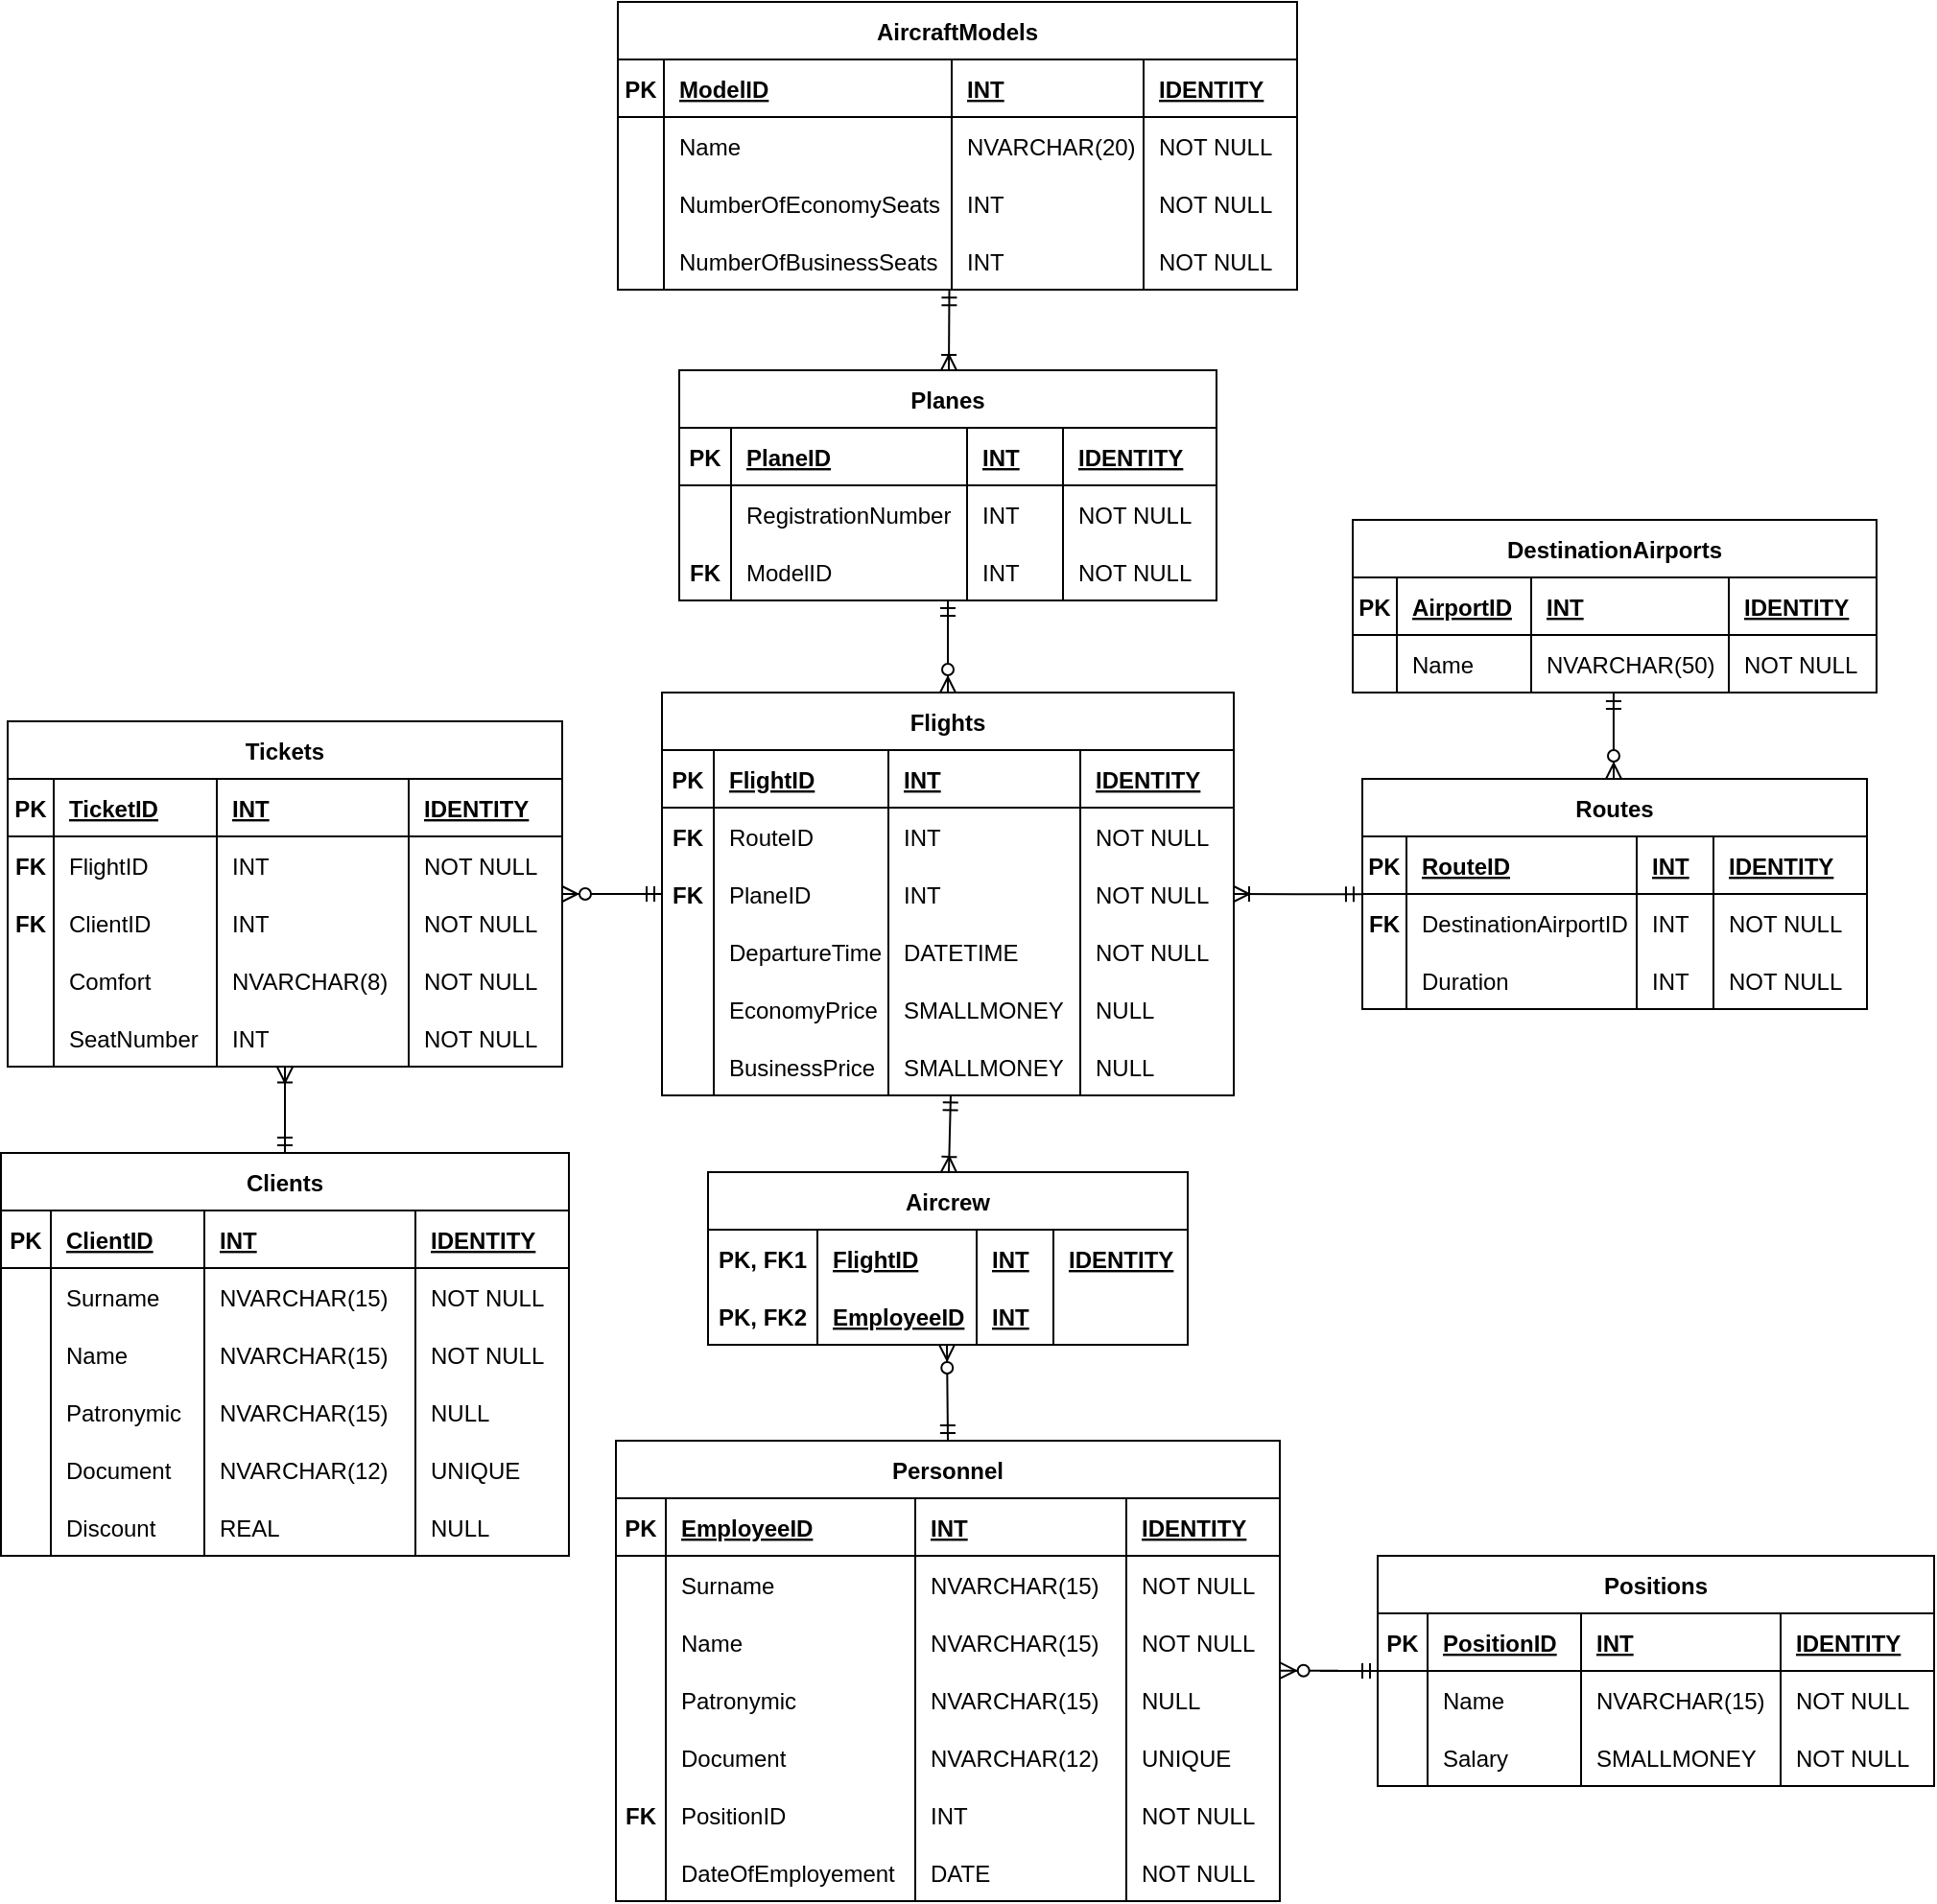 <mxfile version="20.3.0" type="device"><diagram id="Talf2cf1YyHRj54pXgV2" name="Сторінка-1"><mxGraphModel dx="903" dy="824" grid="1" gridSize="10" guides="1" tooltips="1" connect="1" arrows="1" fold="1" page="1" pageScale="1" pageWidth="827" pageHeight="1169" math="0" shadow="0"><root><mxCell id="0"/><mxCell id="1" parent="0"/><mxCell id="WbqxjJOKfLBu0s6TvkNB-1" value="Flights" style="shape=table;startSize=30;container=1;collapsible=1;childLayout=tableLayout;fixedRows=1;rowLines=0;fontStyle=1;align=center;resizeLast=1;" parent="1" vertex="1"><mxGeometry x="1087" y="370" width="298" height="210" as="geometry"/></mxCell><mxCell id="WbqxjJOKfLBu0s6TvkNB-2" value="" style="shape=tableRow;horizontal=0;startSize=0;swimlaneHead=0;swimlaneBody=0;fillColor=none;collapsible=0;dropTarget=0;points=[[0,0.5],[1,0.5]];portConstraint=eastwest;top=0;left=0;right=0;bottom=1;" parent="WbqxjJOKfLBu0s6TvkNB-1" vertex="1"><mxGeometry y="30" width="298" height="30" as="geometry"/></mxCell><mxCell id="WbqxjJOKfLBu0s6TvkNB-3" value="PK" style="shape=partialRectangle;connectable=0;fillColor=none;top=0;left=0;bottom=0;right=0;fontStyle=1;overflow=hidden;" parent="WbqxjJOKfLBu0s6TvkNB-2" vertex="1"><mxGeometry width="27" height="30" as="geometry"><mxRectangle width="27" height="30" as="alternateBounds"/></mxGeometry></mxCell><mxCell id="WbqxjJOKfLBu0s6TvkNB-4" value="FlightID" style="shape=partialRectangle;connectable=0;fillColor=none;top=0;left=0;bottom=0;right=0;align=left;spacingLeft=6;fontStyle=5;overflow=hidden;" parent="WbqxjJOKfLBu0s6TvkNB-2" vertex="1"><mxGeometry x="27" width="91" height="30" as="geometry"><mxRectangle width="91" height="30" as="alternateBounds"/></mxGeometry></mxCell><mxCell id="WbqxjJOKfLBu0s6TvkNB-189" value="INT" style="shape=partialRectangle;connectable=0;fillColor=none;top=0;left=0;bottom=0;right=0;align=left;spacingLeft=6;fontStyle=5;overflow=hidden;" parent="WbqxjJOKfLBu0s6TvkNB-2" vertex="1"><mxGeometry x="118" width="100" height="30" as="geometry"><mxRectangle width="100" height="30" as="alternateBounds"/></mxGeometry></mxCell><mxCell id="WbqxjJOKfLBu0s6TvkNB-150" value="IDENTITY" style="shape=partialRectangle;connectable=0;fillColor=none;top=0;left=0;bottom=0;right=0;align=left;spacingLeft=6;fontStyle=5;overflow=hidden;" parent="WbqxjJOKfLBu0s6TvkNB-2" vertex="1"><mxGeometry x="218" width="80" height="30" as="geometry"><mxRectangle width="80" height="30" as="alternateBounds"/></mxGeometry></mxCell><mxCell id="WbqxjJOKfLBu0s6TvkNB-5" value="" style="shape=tableRow;horizontal=0;startSize=0;swimlaneHead=0;swimlaneBody=0;fillColor=none;collapsible=0;dropTarget=0;points=[[0,0.5],[1,0.5]];portConstraint=eastwest;top=0;left=0;right=0;bottom=0;" parent="WbqxjJOKfLBu0s6TvkNB-1" vertex="1"><mxGeometry y="60" width="298" height="30" as="geometry"/></mxCell><mxCell id="WbqxjJOKfLBu0s6TvkNB-6" value="FK" style="shape=partialRectangle;connectable=0;fillColor=none;top=0;left=0;bottom=0;right=0;editable=1;overflow=hidden;fontStyle=1" parent="WbqxjJOKfLBu0s6TvkNB-5" vertex="1"><mxGeometry width="27" height="30" as="geometry"><mxRectangle width="27" height="30" as="alternateBounds"/></mxGeometry></mxCell><mxCell id="WbqxjJOKfLBu0s6TvkNB-7" value="RouteID" style="shape=partialRectangle;connectable=0;fillColor=none;top=0;left=0;bottom=0;right=0;align=left;spacingLeft=6;overflow=hidden;" parent="WbqxjJOKfLBu0s6TvkNB-5" vertex="1"><mxGeometry x="27" width="91" height="30" as="geometry"><mxRectangle width="91" height="30" as="alternateBounds"/></mxGeometry></mxCell><mxCell id="WbqxjJOKfLBu0s6TvkNB-190" value="INT" style="shape=partialRectangle;connectable=0;fillColor=none;top=0;left=0;bottom=0;right=0;align=left;spacingLeft=6;overflow=hidden;" parent="WbqxjJOKfLBu0s6TvkNB-5" vertex="1"><mxGeometry x="118" width="100" height="30" as="geometry"><mxRectangle width="100" height="30" as="alternateBounds"/></mxGeometry></mxCell><mxCell id="WbqxjJOKfLBu0s6TvkNB-151" value="NOT NULL" style="shape=partialRectangle;connectable=0;fillColor=none;top=0;left=0;bottom=0;right=0;align=left;spacingLeft=6;overflow=hidden;" parent="WbqxjJOKfLBu0s6TvkNB-5" vertex="1"><mxGeometry x="218" width="80" height="30" as="geometry"><mxRectangle width="80" height="30" as="alternateBounds"/></mxGeometry></mxCell><mxCell id="WbqxjJOKfLBu0s6TvkNB-8" value="" style="shape=tableRow;horizontal=0;startSize=0;swimlaneHead=0;swimlaneBody=0;fillColor=none;collapsible=0;dropTarget=0;points=[[0,0.5],[1,0.5]];portConstraint=eastwest;top=0;left=0;right=0;bottom=0;" parent="WbqxjJOKfLBu0s6TvkNB-1" vertex="1"><mxGeometry y="90" width="298" height="30" as="geometry"/></mxCell><mxCell id="WbqxjJOKfLBu0s6TvkNB-9" value="FK" style="shape=partialRectangle;connectable=0;fillColor=none;top=0;left=0;bottom=0;right=0;editable=1;overflow=hidden;fontStyle=1" parent="WbqxjJOKfLBu0s6TvkNB-8" vertex="1"><mxGeometry width="27" height="30" as="geometry"><mxRectangle width="27" height="30" as="alternateBounds"/></mxGeometry></mxCell><mxCell id="WbqxjJOKfLBu0s6TvkNB-10" value="PlaneID" style="shape=partialRectangle;connectable=0;fillColor=none;top=0;left=0;bottom=0;right=0;align=left;spacingLeft=6;overflow=hidden;" parent="WbqxjJOKfLBu0s6TvkNB-8" vertex="1"><mxGeometry x="27" width="91" height="30" as="geometry"><mxRectangle width="91" height="30" as="alternateBounds"/></mxGeometry></mxCell><mxCell id="WbqxjJOKfLBu0s6TvkNB-191" value="INT" style="shape=partialRectangle;connectable=0;fillColor=none;top=0;left=0;bottom=0;right=0;align=left;spacingLeft=6;overflow=hidden;" parent="WbqxjJOKfLBu0s6TvkNB-8" vertex="1"><mxGeometry x="118" width="100" height="30" as="geometry"><mxRectangle width="100" height="30" as="alternateBounds"/></mxGeometry></mxCell><mxCell id="WbqxjJOKfLBu0s6TvkNB-152" value="NOT NULL" style="shape=partialRectangle;connectable=0;fillColor=none;top=0;left=0;bottom=0;right=0;align=left;spacingLeft=6;overflow=hidden;" parent="WbqxjJOKfLBu0s6TvkNB-8" vertex="1"><mxGeometry x="218" width="80" height="30" as="geometry"><mxRectangle width="80" height="30" as="alternateBounds"/></mxGeometry></mxCell><mxCell id="WbqxjJOKfLBu0s6TvkNB-11" value="" style="shape=tableRow;horizontal=0;startSize=0;swimlaneHead=0;swimlaneBody=0;fillColor=none;collapsible=0;dropTarget=0;points=[[0,0.5],[1,0.5]];portConstraint=eastwest;top=0;left=0;right=0;bottom=0;" parent="WbqxjJOKfLBu0s6TvkNB-1" vertex="1"><mxGeometry y="120" width="298" height="30" as="geometry"/></mxCell><mxCell id="WbqxjJOKfLBu0s6TvkNB-12" value="" style="shape=partialRectangle;connectable=0;fillColor=none;top=0;left=0;bottom=0;right=0;editable=1;overflow=hidden;" parent="WbqxjJOKfLBu0s6TvkNB-11" vertex="1"><mxGeometry width="27" height="30" as="geometry"><mxRectangle width="27" height="30" as="alternateBounds"/></mxGeometry></mxCell><mxCell id="WbqxjJOKfLBu0s6TvkNB-13" value="DepartureTime" style="shape=partialRectangle;connectable=0;fillColor=none;top=0;left=0;bottom=0;right=0;align=left;spacingLeft=6;overflow=hidden;" parent="WbqxjJOKfLBu0s6TvkNB-11" vertex="1"><mxGeometry x="27" width="91" height="30" as="geometry"><mxRectangle width="91" height="30" as="alternateBounds"/></mxGeometry></mxCell><mxCell id="WbqxjJOKfLBu0s6TvkNB-192" value="DATETIME" style="shape=partialRectangle;connectable=0;fillColor=none;top=0;left=0;bottom=0;right=0;align=left;spacingLeft=6;overflow=hidden;" parent="WbqxjJOKfLBu0s6TvkNB-11" vertex="1"><mxGeometry x="118" width="100" height="30" as="geometry"><mxRectangle width="100" height="30" as="alternateBounds"/></mxGeometry></mxCell><mxCell id="WbqxjJOKfLBu0s6TvkNB-153" value="NOT NULL" style="shape=partialRectangle;connectable=0;fillColor=none;top=0;left=0;bottom=0;right=0;align=left;spacingLeft=6;overflow=hidden;" parent="WbqxjJOKfLBu0s6TvkNB-11" vertex="1"><mxGeometry x="218" width="80" height="30" as="geometry"><mxRectangle width="80" height="30" as="alternateBounds"/></mxGeometry></mxCell><mxCell id="WbqxjJOKfLBu0s6TvkNB-14" style="shape=tableRow;horizontal=0;startSize=0;swimlaneHead=0;swimlaneBody=0;fillColor=none;collapsible=0;dropTarget=0;points=[[0,0.5],[1,0.5]];portConstraint=eastwest;top=0;left=0;right=0;bottom=0;" parent="WbqxjJOKfLBu0s6TvkNB-1" vertex="1"><mxGeometry y="150" width="298" height="30" as="geometry"/></mxCell><mxCell id="WbqxjJOKfLBu0s6TvkNB-15" style="shape=partialRectangle;connectable=0;fillColor=none;top=0;left=0;bottom=0;right=0;editable=1;overflow=hidden;" parent="WbqxjJOKfLBu0s6TvkNB-14" vertex="1"><mxGeometry width="27" height="30" as="geometry"><mxRectangle width="27" height="30" as="alternateBounds"/></mxGeometry></mxCell><mxCell id="WbqxjJOKfLBu0s6TvkNB-16" value="EconomyPrice" style="shape=partialRectangle;connectable=0;fillColor=none;top=0;left=0;bottom=0;right=0;align=left;spacingLeft=6;overflow=hidden;" parent="WbqxjJOKfLBu0s6TvkNB-14" vertex="1"><mxGeometry x="27" width="91" height="30" as="geometry"><mxRectangle width="91" height="30" as="alternateBounds"/></mxGeometry></mxCell><mxCell id="WbqxjJOKfLBu0s6TvkNB-193" value="SMALLMONEY" style="shape=partialRectangle;connectable=0;fillColor=none;top=0;left=0;bottom=0;right=0;align=left;spacingLeft=6;overflow=hidden;" parent="WbqxjJOKfLBu0s6TvkNB-14" vertex="1"><mxGeometry x="118" width="100" height="30" as="geometry"><mxRectangle width="100" height="30" as="alternateBounds"/></mxGeometry></mxCell><mxCell id="WbqxjJOKfLBu0s6TvkNB-154" value="NULL" style="shape=partialRectangle;connectable=0;fillColor=none;top=0;left=0;bottom=0;right=0;align=left;spacingLeft=6;overflow=hidden;" parent="WbqxjJOKfLBu0s6TvkNB-14" vertex="1"><mxGeometry x="218" width="80" height="30" as="geometry"><mxRectangle width="80" height="30" as="alternateBounds"/></mxGeometry></mxCell><mxCell id="WbqxjJOKfLBu0s6TvkNB-17" style="shape=tableRow;horizontal=0;startSize=0;swimlaneHead=0;swimlaneBody=0;fillColor=none;collapsible=0;dropTarget=0;points=[[0,0.5],[1,0.5]];portConstraint=eastwest;top=0;left=0;right=0;bottom=0;" parent="WbqxjJOKfLBu0s6TvkNB-1" vertex="1"><mxGeometry y="180" width="298" height="30" as="geometry"/></mxCell><mxCell id="WbqxjJOKfLBu0s6TvkNB-18" style="shape=partialRectangle;connectable=0;fillColor=none;top=0;left=0;bottom=0;right=0;editable=1;overflow=hidden;" parent="WbqxjJOKfLBu0s6TvkNB-17" vertex="1"><mxGeometry width="27" height="30" as="geometry"><mxRectangle width="27" height="30" as="alternateBounds"/></mxGeometry></mxCell><mxCell id="WbqxjJOKfLBu0s6TvkNB-19" value="BusinessPrice" style="shape=partialRectangle;connectable=0;fillColor=none;top=0;left=0;bottom=0;right=0;align=left;spacingLeft=6;overflow=hidden;" parent="WbqxjJOKfLBu0s6TvkNB-17" vertex="1"><mxGeometry x="27" width="91" height="30" as="geometry"><mxRectangle width="91" height="30" as="alternateBounds"/></mxGeometry></mxCell><mxCell id="WbqxjJOKfLBu0s6TvkNB-194" value="SMALLMONEY" style="shape=partialRectangle;connectable=0;fillColor=none;top=0;left=0;bottom=0;right=0;align=left;spacingLeft=6;overflow=hidden;" parent="WbqxjJOKfLBu0s6TvkNB-17" vertex="1"><mxGeometry x="118" width="100" height="30" as="geometry"><mxRectangle width="100" height="30" as="alternateBounds"/></mxGeometry></mxCell><mxCell id="WbqxjJOKfLBu0s6TvkNB-155" value="NULL" style="shape=partialRectangle;connectable=0;fillColor=none;top=0;left=0;bottom=0;right=0;align=left;spacingLeft=6;overflow=hidden;" parent="WbqxjJOKfLBu0s6TvkNB-17" vertex="1"><mxGeometry x="218" width="80" height="30" as="geometry"><mxRectangle width="80" height="30" as="alternateBounds"/></mxGeometry></mxCell><mxCell id="WbqxjJOKfLBu0s6TvkNB-20" value="Planes" style="shape=table;startSize=30;container=1;collapsible=1;childLayout=tableLayout;fixedRows=1;rowLines=0;fontStyle=1;align=center;resizeLast=1;" parent="1" vertex="1"><mxGeometry x="1096" y="202" width="280" height="120" as="geometry"/></mxCell><mxCell id="WbqxjJOKfLBu0s6TvkNB-21" value="" style="shape=tableRow;horizontal=0;startSize=0;swimlaneHead=0;swimlaneBody=0;fillColor=none;collapsible=0;dropTarget=0;points=[[0,0.5],[1,0.5]];portConstraint=eastwest;top=0;left=0;right=0;bottom=1;" parent="WbqxjJOKfLBu0s6TvkNB-20" vertex="1"><mxGeometry y="30" width="280" height="30" as="geometry"/></mxCell><mxCell id="WbqxjJOKfLBu0s6TvkNB-22" value="PK" style="shape=partialRectangle;connectable=0;fillColor=none;top=0;left=0;bottom=0;right=0;fontStyle=1;overflow=hidden;" parent="WbqxjJOKfLBu0s6TvkNB-21" vertex="1"><mxGeometry width="27" height="30" as="geometry"><mxRectangle width="27" height="30" as="alternateBounds"/></mxGeometry></mxCell><mxCell id="WbqxjJOKfLBu0s6TvkNB-23" value="PlaneID" style="shape=partialRectangle;connectable=0;fillColor=none;top=0;left=0;bottom=0;right=0;align=left;spacingLeft=6;fontStyle=5;overflow=hidden;" parent="WbqxjJOKfLBu0s6TvkNB-21" vertex="1"><mxGeometry x="27" width="123.0" height="30" as="geometry"><mxRectangle width="123.0" height="30" as="alternateBounds"/></mxGeometry></mxCell><mxCell id="WbqxjJOKfLBu0s6TvkNB-195" value="INT" style="shape=partialRectangle;connectable=0;fillColor=none;top=0;left=0;bottom=0;right=0;align=left;spacingLeft=6;fontStyle=5;overflow=hidden;" parent="WbqxjJOKfLBu0s6TvkNB-21" vertex="1"><mxGeometry x="150.0" width="50" height="30" as="geometry"><mxRectangle width="50" height="30" as="alternateBounds"/></mxGeometry></mxCell><mxCell id="WbqxjJOKfLBu0s6TvkNB-147" value="IDENTITY" style="shape=partialRectangle;connectable=0;fillColor=none;top=0;left=0;bottom=0;right=0;align=left;spacingLeft=6;fontStyle=5;overflow=hidden;" parent="WbqxjJOKfLBu0s6TvkNB-21" vertex="1"><mxGeometry x="200.0" width="80.0" height="30" as="geometry"><mxRectangle width="80.0" height="30" as="alternateBounds"/></mxGeometry></mxCell><mxCell id="WbqxjJOKfLBu0s6TvkNB-24" value="" style="shape=tableRow;horizontal=0;startSize=0;swimlaneHead=0;swimlaneBody=0;fillColor=none;collapsible=0;dropTarget=0;points=[[0,0.5],[1,0.5]];portConstraint=eastwest;top=0;left=0;right=0;bottom=0;" parent="WbqxjJOKfLBu0s6TvkNB-20" vertex="1"><mxGeometry y="60" width="280" height="30" as="geometry"/></mxCell><mxCell id="WbqxjJOKfLBu0s6TvkNB-25" value="" style="shape=partialRectangle;connectable=0;fillColor=none;top=0;left=0;bottom=0;right=0;editable=1;overflow=hidden;" parent="WbqxjJOKfLBu0s6TvkNB-24" vertex="1"><mxGeometry width="27" height="30" as="geometry"><mxRectangle width="27" height="30" as="alternateBounds"/></mxGeometry></mxCell><mxCell id="WbqxjJOKfLBu0s6TvkNB-26" value="RegistrationNumber" style="shape=partialRectangle;connectable=0;fillColor=none;top=0;left=0;bottom=0;right=0;align=left;spacingLeft=6;overflow=hidden;" parent="WbqxjJOKfLBu0s6TvkNB-24" vertex="1"><mxGeometry x="27" width="123.0" height="30" as="geometry"><mxRectangle width="123.0" height="30" as="alternateBounds"/></mxGeometry></mxCell><mxCell id="WbqxjJOKfLBu0s6TvkNB-196" value="INT" style="shape=partialRectangle;connectable=0;fillColor=none;top=0;left=0;bottom=0;right=0;align=left;spacingLeft=6;overflow=hidden;" parent="WbqxjJOKfLBu0s6TvkNB-24" vertex="1"><mxGeometry x="150.0" width="50" height="30" as="geometry"><mxRectangle width="50" height="30" as="alternateBounds"/></mxGeometry></mxCell><mxCell id="WbqxjJOKfLBu0s6TvkNB-148" value="NOT NULL" style="shape=partialRectangle;connectable=0;fillColor=none;top=0;left=0;bottom=0;right=0;align=left;spacingLeft=6;overflow=hidden;" parent="WbqxjJOKfLBu0s6TvkNB-24" vertex="1"><mxGeometry x="200.0" width="80.0" height="30" as="geometry"><mxRectangle width="80.0" height="30" as="alternateBounds"/></mxGeometry></mxCell><mxCell id="WbqxjJOKfLBu0s6TvkNB-27" value="" style="shape=tableRow;horizontal=0;startSize=0;swimlaneHead=0;swimlaneBody=0;fillColor=none;collapsible=0;dropTarget=0;points=[[0,0.5],[1,0.5]];portConstraint=eastwest;top=0;left=0;right=0;bottom=0;" parent="WbqxjJOKfLBu0s6TvkNB-20" vertex="1"><mxGeometry y="90" width="280" height="30" as="geometry"/></mxCell><mxCell id="WbqxjJOKfLBu0s6TvkNB-28" value="FK" style="shape=partialRectangle;connectable=0;fillColor=none;top=0;left=0;bottom=0;right=0;editable=1;overflow=hidden;fontStyle=1" parent="WbqxjJOKfLBu0s6TvkNB-27" vertex="1"><mxGeometry width="27" height="30" as="geometry"><mxRectangle width="27" height="30" as="alternateBounds"/></mxGeometry></mxCell><mxCell id="WbqxjJOKfLBu0s6TvkNB-29" value="ModelID" style="shape=partialRectangle;connectable=0;fillColor=none;top=0;left=0;bottom=0;right=0;align=left;spacingLeft=6;overflow=hidden;" parent="WbqxjJOKfLBu0s6TvkNB-27" vertex="1"><mxGeometry x="27" width="123.0" height="30" as="geometry"><mxRectangle width="123.0" height="30" as="alternateBounds"/></mxGeometry></mxCell><mxCell id="WbqxjJOKfLBu0s6TvkNB-197" value="INT" style="shape=partialRectangle;connectable=0;fillColor=none;top=0;left=0;bottom=0;right=0;align=left;spacingLeft=6;overflow=hidden;" parent="WbqxjJOKfLBu0s6TvkNB-27" vertex="1"><mxGeometry x="150.0" width="50" height="30" as="geometry"><mxRectangle width="50" height="30" as="alternateBounds"/></mxGeometry></mxCell><mxCell id="WbqxjJOKfLBu0s6TvkNB-149" value="NOT NULL" style="shape=partialRectangle;connectable=0;fillColor=none;top=0;left=0;bottom=0;right=0;align=left;spacingLeft=6;overflow=hidden;" parent="WbqxjJOKfLBu0s6TvkNB-27" vertex="1"><mxGeometry x="200.0" width="80.0" height="30" as="geometry"><mxRectangle width="80.0" height="30" as="alternateBounds"/></mxGeometry></mxCell><mxCell id="WbqxjJOKfLBu0s6TvkNB-30" value="AircraftModels" style="shape=table;startSize=30;container=1;collapsible=1;childLayout=tableLayout;fixedRows=1;rowLines=0;fontStyle=1;align=center;resizeLast=1;" parent="1" vertex="1"><mxGeometry x="1064" y="10" width="354" height="150" as="geometry"/></mxCell><mxCell id="WbqxjJOKfLBu0s6TvkNB-31" value="" style="shape=tableRow;horizontal=0;startSize=0;swimlaneHead=0;swimlaneBody=0;fillColor=none;collapsible=0;dropTarget=0;points=[[0,0.5],[1,0.5]];portConstraint=eastwest;top=0;left=0;right=0;bottom=1;" parent="WbqxjJOKfLBu0s6TvkNB-30" vertex="1"><mxGeometry y="30" width="354" height="30" as="geometry"/></mxCell><mxCell id="WbqxjJOKfLBu0s6TvkNB-32" value="PK" style="shape=partialRectangle;connectable=0;fillColor=none;top=0;left=0;bottom=0;right=0;fontStyle=1;overflow=hidden;" parent="WbqxjJOKfLBu0s6TvkNB-31" vertex="1"><mxGeometry width="24" height="30" as="geometry"><mxRectangle width="24" height="30" as="alternateBounds"/></mxGeometry></mxCell><mxCell id="WbqxjJOKfLBu0s6TvkNB-33" value="ModelID" style="shape=partialRectangle;connectable=0;fillColor=none;top=0;left=0;bottom=0;right=0;align=left;spacingLeft=6;fontStyle=5;overflow=hidden;" parent="WbqxjJOKfLBu0s6TvkNB-31" vertex="1"><mxGeometry x="24" width="150" height="30" as="geometry"><mxRectangle width="150" height="30" as="alternateBounds"/></mxGeometry></mxCell><mxCell id="WbqxjJOKfLBu0s6TvkNB-198" value="INT" style="shape=partialRectangle;connectable=0;fillColor=none;top=0;left=0;bottom=0;right=0;align=left;spacingLeft=6;fontStyle=5;overflow=hidden;" parent="WbqxjJOKfLBu0s6TvkNB-31" vertex="1"><mxGeometry x="174" width="100" height="30" as="geometry"><mxRectangle width="100" height="30" as="alternateBounds"/></mxGeometry></mxCell><mxCell id="WbqxjJOKfLBu0s6TvkNB-143" value="IDENTITY" style="shape=partialRectangle;connectable=0;fillColor=none;top=0;left=0;bottom=0;right=0;align=left;spacingLeft=6;fontStyle=5;overflow=hidden;" parent="WbqxjJOKfLBu0s6TvkNB-31" vertex="1"><mxGeometry x="274" width="80" height="30" as="geometry"><mxRectangle width="80" height="30" as="alternateBounds"/></mxGeometry></mxCell><mxCell id="WbqxjJOKfLBu0s6TvkNB-34" value="" style="shape=tableRow;horizontal=0;startSize=0;swimlaneHead=0;swimlaneBody=0;fillColor=none;collapsible=0;dropTarget=0;points=[[0,0.5],[1,0.5]];portConstraint=eastwest;top=0;left=0;right=0;bottom=0;" parent="WbqxjJOKfLBu0s6TvkNB-30" vertex="1"><mxGeometry y="60" width="354" height="30" as="geometry"/></mxCell><mxCell id="WbqxjJOKfLBu0s6TvkNB-35" value="" style="shape=partialRectangle;connectable=0;fillColor=none;top=0;left=0;bottom=0;right=0;editable=1;overflow=hidden;" parent="WbqxjJOKfLBu0s6TvkNB-34" vertex="1"><mxGeometry width="24" height="30" as="geometry"><mxRectangle width="24" height="30" as="alternateBounds"/></mxGeometry></mxCell><mxCell id="WbqxjJOKfLBu0s6TvkNB-36" value="Name" style="shape=partialRectangle;connectable=0;fillColor=none;top=0;left=0;bottom=0;right=0;align=left;spacingLeft=6;overflow=hidden;" parent="WbqxjJOKfLBu0s6TvkNB-34" vertex="1"><mxGeometry x="24" width="150" height="30" as="geometry"><mxRectangle width="150" height="30" as="alternateBounds"/></mxGeometry></mxCell><mxCell id="WbqxjJOKfLBu0s6TvkNB-199" value="NVARCHAR(20)" style="shape=partialRectangle;connectable=0;fillColor=none;top=0;left=0;bottom=0;right=0;align=left;spacingLeft=6;overflow=hidden;" parent="WbqxjJOKfLBu0s6TvkNB-34" vertex="1"><mxGeometry x="174" width="100" height="30" as="geometry"><mxRectangle width="100" height="30" as="alternateBounds"/></mxGeometry></mxCell><mxCell id="WbqxjJOKfLBu0s6TvkNB-144" value="NOT NULL" style="shape=partialRectangle;connectable=0;fillColor=none;top=0;left=0;bottom=0;right=0;align=left;spacingLeft=6;overflow=hidden;" parent="WbqxjJOKfLBu0s6TvkNB-34" vertex="1"><mxGeometry x="274" width="80" height="30" as="geometry"><mxRectangle width="80" height="30" as="alternateBounds"/></mxGeometry></mxCell><mxCell id="WbqxjJOKfLBu0s6TvkNB-37" value="" style="shape=tableRow;horizontal=0;startSize=0;swimlaneHead=0;swimlaneBody=0;fillColor=none;collapsible=0;dropTarget=0;points=[[0,0.5],[1,0.5]];portConstraint=eastwest;top=0;left=0;right=0;bottom=0;" parent="WbqxjJOKfLBu0s6TvkNB-30" vertex="1"><mxGeometry y="90" width="354" height="30" as="geometry"/></mxCell><mxCell id="WbqxjJOKfLBu0s6TvkNB-38" value="" style="shape=partialRectangle;connectable=0;fillColor=none;top=0;left=0;bottom=0;right=0;editable=1;overflow=hidden;" parent="WbqxjJOKfLBu0s6TvkNB-37" vertex="1"><mxGeometry width="24" height="30" as="geometry"><mxRectangle width="24" height="30" as="alternateBounds"/></mxGeometry></mxCell><mxCell id="WbqxjJOKfLBu0s6TvkNB-39" value="NumberOfEconomySeats" style="shape=partialRectangle;connectable=0;fillColor=none;top=0;left=0;bottom=0;right=0;align=left;spacingLeft=6;overflow=hidden;" parent="WbqxjJOKfLBu0s6TvkNB-37" vertex="1"><mxGeometry x="24" width="150" height="30" as="geometry"><mxRectangle width="150" height="30" as="alternateBounds"/></mxGeometry></mxCell><mxCell id="WbqxjJOKfLBu0s6TvkNB-200" value="INT" style="shape=partialRectangle;connectable=0;fillColor=none;top=0;left=0;bottom=0;right=0;align=left;spacingLeft=6;overflow=hidden;" parent="WbqxjJOKfLBu0s6TvkNB-37" vertex="1"><mxGeometry x="174" width="100" height="30" as="geometry"><mxRectangle width="100" height="30" as="alternateBounds"/></mxGeometry></mxCell><mxCell id="WbqxjJOKfLBu0s6TvkNB-145" value="NOT NULL" style="shape=partialRectangle;connectable=0;fillColor=none;top=0;left=0;bottom=0;right=0;align=left;spacingLeft=6;overflow=hidden;" parent="WbqxjJOKfLBu0s6TvkNB-37" vertex="1"><mxGeometry x="274" width="80" height="30" as="geometry"><mxRectangle width="80" height="30" as="alternateBounds"/></mxGeometry></mxCell><mxCell id="WbqxjJOKfLBu0s6TvkNB-40" value="" style="shape=tableRow;horizontal=0;startSize=0;swimlaneHead=0;swimlaneBody=0;fillColor=none;collapsible=0;dropTarget=0;points=[[0,0.5],[1,0.5]];portConstraint=eastwest;top=0;left=0;right=0;bottom=0;" parent="WbqxjJOKfLBu0s6TvkNB-30" vertex="1"><mxGeometry y="120" width="354" height="30" as="geometry"/></mxCell><mxCell id="WbqxjJOKfLBu0s6TvkNB-41" value="" style="shape=partialRectangle;connectable=0;fillColor=none;top=0;left=0;bottom=0;right=0;editable=1;overflow=hidden;" parent="WbqxjJOKfLBu0s6TvkNB-40" vertex="1"><mxGeometry width="24" height="30" as="geometry"><mxRectangle width="24" height="30" as="alternateBounds"/></mxGeometry></mxCell><mxCell id="WbqxjJOKfLBu0s6TvkNB-42" value="NumberOfBusinessSeats" style="shape=partialRectangle;connectable=0;fillColor=none;top=0;left=0;bottom=0;right=0;align=left;spacingLeft=6;overflow=hidden;" parent="WbqxjJOKfLBu0s6TvkNB-40" vertex="1"><mxGeometry x="24" width="150" height="30" as="geometry"><mxRectangle width="150" height="30" as="alternateBounds"/></mxGeometry></mxCell><mxCell id="WbqxjJOKfLBu0s6TvkNB-201" value="INT" style="shape=partialRectangle;connectable=0;fillColor=none;top=0;left=0;bottom=0;right=0;align=left;spacingLeft=6;overflow=hidden;" parent="WbqxjJOKfLBu0s6TvkNB-40" vertex="1"><mxGeometry x="174" width="100" height="30" as="geometry"><mxRectangle width="100" height="30" as="alternateBounds"/></mxGeometry></mxCell><mxCell id="WbqxjJOKfLBu0s6TvkNB-146" value="NOT NULL" style="shape=partialRectangle;connectable=0;fillColor=none;top=0;left=0;bottom=0;right=0;align=left;spacingLeft=6;overflow=hidden;" parent="WbqxjJOKfLBu0s6TvkNB-40" vertex="1"><mxGeometry x="274" width="80" height="30" as="geometry"><mxRectangle width="80" height="30" as="alternateBounds"/></mxGeometry></mxCell><mxCell id="WbqxjJOKfLBu0s6TvkNB-43" value="Routes" style="shape=table;startSize=30;container=1;collapsible=1;childLayout=tableLayout;fixedRows=1;rowLines=0;fontStyle=1;align=center;resizeLast=1;" parent="1" vertex="1"><mxGeometry x="1452" y="415" width="263" height="120" as="geometry"/></mxCell><mxCell id="WbqxjJOKfLBu0s6TvkNB-44" value="" style="shape=tableRow;horizontal=0;startSize=0;swimlaneHead=0;swimlaneBody=0;fillColor=none;collapsible=0;dropTarget=0;points=[[0,0.5],[1,0.5]];portConstraint=eastwest;top=0;left=0;right=0;bottom=1;" parent="WbqxjJOKfLBu0s6TvkNB-43" vertex="1"><mxGeometry y="30" width="263" height="30" as="geometry"/></mxCell><mxCell id="WbqxjJOKfLBu0s6TvkNB-45" value="PK" style="shape=partialRectangle;connectable=0;fillColor=none;top=0;left=0;bottom=0;right=0;fontStyle=1;overflow=hidden;" parent="WbqxjJOKfLBu0s6TvkNB-44" vertex="1"><mxGeometry width="23" height="30" as="geometry"><mxRectangle width="23" height="30" as="alternateBounds"/></mxGeometry></mxCell><mxCell id="WbqxjJOKfLBu0s6TvkNB-46" value="RouteID" style="shape=partialRectangle;connectable=0;fillColor=none;top=0;left=0;bottom=0;right=0;align=left;spacingLeft=6;fontStyle=5;overflow=hidden;" parent="WbqxjJOKfLBu0s6TvkNB-44" vertex="1"><mxGeometry x="23" width="120" height="30" as="geometry"><mxRectangle width="120" height="30" as="alternateBounds"/></mxGeometry></mxCell><mxCell id="WbqxjJOKfLBu0s6TvkNB-184" value="INT" style="shape=partialRectangle;connectable=0;fillColor=none;top=0;left=0;bottom=0;right=0;align=left;spacingLeft=6;fontStyle=5;overflow=hidden;" parent="WbqxjJOKfLBu0s6TvkNB-44" vertex="1"><mxGeometry x="143" width="40" height="30" as="geometry"><mxRectangle width="40" height="30" as="alternateBounds"/></mxGeometry></mxCell><mxCell id="WbqxjJOKfLBu0s6TvkNB-181" value="IDENTITY" style="shape=partialRectangle;connectable=0;fillColor=none;top=0;left=0;bottom=0;right=0;align=left;spacingLeft=6;fontStyle=5;overflow=hidden;" parent="WbqxjJOKfLBu0s6TvkNB-44" vertex="1"><mxGeometry x="183" width="80" height="30" as="geometry"><mxRectangle width="80" height="30" as="alternateBounds"/></mxGeometry></mxCell><mxCell id="WbqxjJOKfLBu0s6TvkNB-47" value="" style="shape=tableRow;horizontal=0;startSize=0;swimlaneHead=0;swimlaneBody=0;fillColor=none;collapsible=0;dropTarget=0;points=[[0,0.5],[1,0.5]];portConstraint=eastwest;top=0;left=0;right=0;bottom=0;" parent="WbqxjJOKfLBu0s6TvkNB-43" vertex="1"><mxGeometry y="60" width="263" height="30" as="geometry"/></mxCell><mxCell id="WbqxjJOKfLBu0s6TvkNB-48" value="FK" style="shape=partialRectangle;connectable=0;fillColor=none;top=0;left=0;bottom=0;right=0;editable=1;overflow=hidden;fontStyle=1" parent="WbqxjJOKfLBu0s6TvkNB-47" vertex="1"><mxGeometry width="23" height="30" as="geometry"><mxRectangle width="23" height="30" as="alternateBounds"/></mxGeometry></mxCell><mxCell id="WbqxjJOKfLBu0s6TvkNB-49" value="DestinationAirportID" style="shape=partialRectangle;connectable=0;fillColor=none;top=0;left=0;bottom=0;right=0;align=left;spacingLeft=6;overflow=hidden;" parent="WbqxjJOKfLBu0s6TvkNB-47" vertex="1"><mxGeometry x="23" width="120" height="30" as="geometry"><mxRectangle width="120" height="30" as="alternateBounds"/></mxGeometry></mxCell><mxCell id="WbqxjJOKfLBu0s6TvkNB-185" value="INT" style="shape=partialRectangle;connectable=0;fillColor=none;top=0;left=0;bottom=0;right=0;align=left;spacingLeft=6;overflow=hidden;" parent="WbqxjJOKfLBu0s6TvkNB-47" vertex="1"><mxGeometry x="143" width="40" height="30" as="geometry"><mxRectangle width="40" height="30" as="alternateBounds"/></mxGeometry></mxCell><mxCell id="WbqxjJOKfLBu0s6TvkNB-182" value="NOT NULL" style="shape=partialRectangle;connectable=0;fillColor=none;top=0;left=0;bottom=0;right=0;align=left;spacingLeft=6;overflow=hidden;" parent="WbqxjJOKfLBu0s6TvkNB-47" vertex="1"><mxGeometry x="183" width="80" height="30" as="geometry"><mxRectangle width="80" height="30" as="alternateBounds"/></mxGeometry></mxCell><mxCell id="WbqxjJOKfLBu0s6TvkNB-50" value="" style="shape=tableRow;horizontal=0;startSize=0;swimlaneHead=0;swimlaneBody=0;fillColor=none;collapsible=0;dropTarget=0;points=[[0,0.5],[1,0.5]];portConstraint=eastwest;top=0;left=0;right=0;bottom=0;" parent="WbqxjJOKfLBu0s6TvkNB-43" vertex="1"><mxGeometry y="90" width="263" height="30" as="geometry"/></mxCell><mxCell id="WbqxjJOKfLBu0s6TvkNB-51" value="" style="shape=partialRectangle;connectable=0;fillColor=none;top=0;left=0;bottom=0;right=0;editable=1;overflow=hidden;" parent="WbqxjJOKfLBu0s6TvkNB-50" vertex="1"><mxGeometry width="23" height="30" as="geometry"><mxRectangle width="23" height="30" as="alternateBounds"/></mxGeometry></mxCell><mxCell id="WbqxjJOKfLBu0s6TvkNB-52" value="Duration" style="shape=partialRectangle;connectable=0;fillColor=none;top=0;left=0;bottom=0;right=0;align=left;spacingLeft=6;overflow=hidden;" parent="WbqxjJOKfLBu0s6TvkNB-50" vertex="1"><mxGeometry x="23" width="120" height="30" as="geometry"><mxRectangle width="120" height="30" as="alternateBounds"/></mxGeometry></mxCell><mxCell id="WbqxjJOKfLBu0s6TvkNB-186" value="INT" style="shape=partialRectangle;connectable=0;fillColor=none;top=0;left=0;bottom=0;right=0;align=left;spacingLeft=6;overflow=hidden;" parent="WbqxjJOKfLBu0s6TvkNB-50" vertex="1"><mxGeometry x="143" width="40" height="30" as="geometry"><mxRectangle width="40" height="30" as="alternateBounds"/></mxGeometry></mxCell><mxCell id="WbqxjJOKfLBu0s6TvkNB-183" value="NOT NULL" style="shape=partialRectangle;connectable=0;fillColor=none;top=0;left=0;bottom=0;right=0;align=left;spacingLeft=6;overflow=hidden;" parent="WbqxjJOKfLBu0s6TvkNB-50" vertex="1"><mxGeometry x="183" width="80" height="30" as="geometry"><mxRectangle width="80" height="30" as="alternateBounds"/></mxGeometry></mxCell><mxCell id="WbqxjJOKfLBu0s6TvkNB-53" value="DestinationAirports" style="shape=table;startSize=30;container=1;collapsible=1;childLayout=tableLayout;fixedRows=1;rowLines=0;fontStyle=1;align=center;resizeLast=1;" parent="1" vertex="1"><mxGeometry x="1447" y="280" width="273" height="90" as="geometry"/></mxCell><mxCell id="WbqxjJOKfLBu0s6TvkNB-54" value="" style="shape=tableRow;horizontal=0;startSize=0;swimlaneHead=0;swimlaneBody=0;fillColor=none;collapsible=0;dropTarget=0;points=[[0,0.5],[1,0.5]];portConstraint=eastwest;top=0;left=0;right=0;bottom=1;" parent="WbqxjJOKfLBu0s6TvkNB-53" vertex="1"><mxGeometry y="30" width="273" height="30" as="geometry"/></mxCell><mxCell id="WbqxjJOKfLBu0s6TvkNB-55" value="PK" style="shape=partialRectangle;connectable=0;fillColor=none;top=0;left=0;bottom=0;right=0;fontStyle=1;overflow=hidden;" parent="WbqxjJOKfLBu0s6TvkNB-54" vertex="1"><mxGeometry width="23" height="30" as="geometry"><mxRectangle width="23" height="30" as="alternateBounds"/></mxGeometry></mxCell><mxCell id="WbqxjJOKfLBu0s6TvkNB-56" value="AirportID" style="shape=partialRectangle;connectable=0;fillColor=none;top=0;left=0;bottom=0;right=0;align=left;spacingLeft=6;fontStyle=5;overflow=hidden;" parent="WbqxjJOKfLBu0s6TvkNB-54" vertex="1"><mxGeometry x="23" width="70" height="30" as="geometry"><mxRectangle width="70" height="30" as="alternateBounds"/></mxGeometry></mxCell><mxCell id="WbqxjJOKfLBu0s6TvkNB-187" value="INT" style="shape=partialRectangle;connectable=0;fillColor=none;top=0;left=0;bottom=0;right=0;align=left;spacingLeft=6;fontStyle=5;overflow=hidden;" parent="WbqxjJOKfLBu0s6TvkNB-54" vertex="1"><mxGeometry x="93" width="103" height="30" as="geometry"><mxRectangle width="103" height="30" as="alternateBounds"/></mxGeometry></mxCell><mxCell id="WbqxjJOKfLBu0s6TvkNB-179" value="IDENTITY" style="shape=partialRectangle;connectable=0;fillColor=none;top=0;left=0;bottom=0;right=0;align=left;spacingLeft=6;fontStyle=5;overflow=hidden;" parent="WbqxjJOKfLBu0s6TvkNB-54" vertex="1"><mxGeometry x="196" width="77" height="30" as="geometry"><mxRectangle width="77" height="30" as="alternateBounds"/></mxGeometry></mxCell><mxCell id="WbqxjJOKfLBu0s6TvkNB-57" value="" style="shape=tableRow;horizontal=0;startSize=0;swimlaneHead=0;swimlaneBody=0;fillColor=none;collapsible=0;dropTarget=0;points=[[0,0.5],[1,0.5]];portConstraint=eastwest;top=0;left=0;right=0;bottom=0;" parent="WbqxjJOKfLBu0s6TvkNB-53" vertex="1"><mxGeometry y="60" width="273" height="30" as="geometry"/></mxCell><mxCell id="WbqxjJOKfLBu0s6TvkNB-58" value="" style="shape=partialRectangle;connectable=0;fillColor=none;top=0;left=0;bottom=0;right=0;editable=1;overflow=hidden;" parent="WbqxjJOKfLBu0s6TvkNB-57" vertex="1"><mxGeometry width="23" height="30" as="geometry"><mxRectangle width="23" height="30" as="alternateBounds"/></mxGeometry></mxCell><mxCell id="WbqxjJOKfLBu0s6TvkNB-59" value="Name" style="shape=partialRectangle;connectable=0;fillColor=none;top=0;left=0;bottom=0;right=0;align=left;spacingLeft=6;overflow=hidden;" parent="WbqxjJOKfLBu0s6TvkNB-57" vertex="1"><mxGeometry x="23" width="70" height="30" as="geometry"><mxRectangle width="70" height="30" as="alternateBounds"/></mxGeometry></mxCell><mxCell id="WbqxjJOKfLBu0s6TvkNB-188" value="NVARCHAR(50)" style="shape=partialRectangle;connectable=0;fillColor=none;top=0;left=0;bottom=0;right=0;align=left;spacingLeft=6;overflow=hidden;" parent="WbqxjJOKfLBu0s6TvkNB-57" vertex="1"><mxGeometry x="93" width="103" height="30" as="geometry"><mxRectangle width="103" height="30" as="alternateBounds"/></mxGeometry></mxCell><mxCell id="WbqxjJOKfLBu0s6TvkNB-180" value="NOT NULL" style="shape=partialRectangle;connectable=0;fillColor=none;top=0;left=0;bottom=0;right=0;align=left;spacingLeft=6;overflow=hidden;" parent="WbqxjJOKfLBu0s6TvkNB-57" vertex="1"><mxGeometry x="196" width="77" height="30" as="geometry"><mxRectangle width="77" height="30" as="alternateBounds"/></mxGeometry></mxCell><mxCell id="WbqxjJOKfLBu0s6TvkNB-60" value="Tickets" style="shape=table;startSize=30;container=1;collapsible=1;childLayout=tableLayout;fixedRows=1;rowLines=0;fontStyle=1;align=center;resizeLast=1;" parent="1" vertex="1"><mxGeometry x="746" y="385" width="289" height="180" as="geometry"/></mxCell><mxCell id="WbqxjJOKfLBu0s6TvkNB-61" value="" style="shape=tableRow;horizontal=0;startSize=0;swimlaneHead=0;swimlaneBody=0;fillColor=none;collapsible=0;dropTarget=0;points=[[0,0.5],[1,0.5]];portConstraint=eastwest;top=0;left=0;right=0;bottom=1;" parent="WbqxjJOKfLBu0s6TvkNB-60" vertex="1"><mxGeometry y="30" width="289" height="30" as="geometry"/></mxCell><mxCell id="WbqxjJOKfLBu0s6TvkNB-62" value="PK" style="shape=partialRectangle;connectable=0;fillColor=none;top=0;left=0;bottom=0;right=0;fontStyle=1;overflow=hidden;" parent="WbqxjJOKfLBu0s6TvkNB-61" vertex="1"><mxGeometry width="24" height="30" as="geometry"><mxRectangle width="24" height="30" as="alternateBounds"/></mxGeometry></mxCell><mxCell id="WbqxjJOKfLBu0s6TvkNB-63" value="TicketID" style="shape=partialRectangle;connectable=0;fillColor=none;top=0;left=0;bottom=0;right=0;align=left;spacingLeft=6;fontStyle=5;overflow=hidden;" parent="WbqxjJOKfLBu0s6TvkNB-61" vertex="1"><mxGeometry x="24" width="85" height="30" as="geometry"><mxRectangle width="85" height="30" as="alternateBounds"/></mxGeometry></mxCell><mxCell id="WbqxjJOKfLBu0s6TvkNB-214" value="INT" style="shape=partialRectangle;connectable=0;fillColor=none;top=0;left=0;bottom=0;right=0;align=left;spacingLeft=6;fontStyle=5;overflow=hidden;" parent="WbqxjJOKfLBu0s6TvkNB-61" vertex="1"><mxGeometry x="109" width="100" height="30" as="geometry"><mxRectangle width="100" height="30" as="alternateBounds"/></mxGeometry></mxCell><mxCell id="WbqxjJOKfLBu0s6TvkNB-156" value="IDENTITY" style="shape=partialRectangle;connectable=0;fillColor=none;top=0;left=0;bottom=0;right=0;align=left;spacingLeft=6;fontStyle=5;overflow=hidden;" parent="WbqxjJOKfLBu0s6TvkNB-61" vertex="1"><mxGeometry x="209" width="80" height="30" as="geometry"><mxRectangle width="80" height="30" as="alternateBounds"/></mxGeometry></mxCell><mxCell id="WbqxjJOKfLBu0s6TvkNB-64" value="" style="shape=tableRow;horizontal=0;startSize=0;swimlaneHead=0;swimlaneBody=0;fillColor=none;collapsible=0;dropTarget=0;points=[[0,0.5],[1,0.5]];portConstraint=eastwest;top=0;left=0;right=0;bottom=0;" parent="WbqxjJOKfLBu0s6TvkNB-60" vertex="1"><mxGeometry y="60" width="289" height="30" as="geometry"/></mxCell><mxCell id="WbqxjJOKfLBu0s6TvkNB-65" value="FK" style="shape=partialRectangle;connectable=0;fillColor=none;top=0;left=0;bottom=0;right=0;editable=1;overflow=hidden;fontStyle=1" parent="WbqxjJOKfLBu0s6TvkNB-64" vertex="1"><mxGeometry width="24" height="30" as="geometry"><mxRectangle width="24" height="30" as="alternateBounds"/></mxGeometry></mxCell><mxCell id="WbqxjJOKfLBu0s6TvkNB-66" value="FlightID" style="shape=partialRectangle;connectable=0;fillColor=none;top=0;left=0;bottom=0;right=0;align=left;spacingLeft=6;overflow=hidden;" parent="WbqxjJOKfLBu0s6TvkNB-64" vertex="1"><mxGeometry x="24" width="85" height="30" as="geometry"><mxRectangle width="85" height="30" as="alternateBounds"/></mxGeometry></mxCell><mxCell id="WbqxjJOKfLBu0s6TvkNB-215" value="INT" style="shape=partialRectangle;connectable=0;fillColor=none;top=0;left=0;bottom=0;right=0;align=left;spacingLeft=6;overflow=hidden;" parent="WbqxjJOKfLBu0s6TvkNB-64" vertex="1"><mxGeometry x="109" width="100" height="30" as="geometry"><mxRectangle width="100" height="30" as="alternateBounds"/></mxGeometry></mxCell><mxCell id="WbqxjJOKfLBu0s6TvkNB-157" value="NOT NULL" style="shape=partialRectangle;connectable=0;fillColor=none;top=0;left=0;bottom=0;right=0;align=left;spacingLeft=6;overflow=hidden;" parent="WbqxjJOKfLBu0s6TvkNB-64" vertex="1"><mxGeometry x="209" width="80" height="30" as="geometry"><mxRectangle width="80" height="30" as="alternateBounds"/></mxGeometry></mxCell><mxCell id="WbqxjJOKfLBu0s6TvkNB-67" value="" style="shape=tableRow;horizontal=0;startSize=0;swimlaneHead=0;swimlaneBody=0;fillColor=none;collapsible=0;dropTarget=0;points=[[0,0.5],[1,0.5]];portConstraint=eastwest;top=0;left=0;right=0;bottom=0;" parent="WbqxjJOKfLBu0s6TvkNB-60" vertex="1"><mxGeometry y="90" width="289" height="30" as="geometry"/></mxCell><mxCell id="WbqxjJOKfLBu0s6TvkNB-68" value="FK" style="shape=partialRectangle;connectable=0;fillColor=none;top=0;left=0;bottom=0;right=0;editable=1;overflow=hidden;fontStyle=1" parent="WbqxjJOKfLBu0s6TvkNB-67" vertex="1"><mxGeometry width="24" height="30" as="geometry"><mxRectangle width="24" height="30" as="alternateBounds"/></mxGeometry></mxCell><mxCell id="WbqxjJOKfLBu0s6TvkNB-69" value="ClientID" style="shape=partialRectangle;connectable=0;fillColor=none;top=0;left=0;bottom=0;right=0;align=left;spacingLeft=6;overflow=hidden;" parent="WbqxjJOKfLBu0s6TvkNB-67" vertex="1"><mxGeometry x="24" width="85" height="30" as="geometry"><mxRectangle width="85" height="30" as="alternateBounds"/></mxGeometry></mxCell><mxCell id="WbqxjJOKfLBu0s6TvkNB-216" value="INT" style="shape=partialRectangle;connectable=0;fillColor=none;top=0;left=0;bottom=0;right=0;align=left;spacingLeft=6;overflow=hidden;" parent="WbqxjJOKfLBu0s6TvkNB-67" vertex="1"><mxGeometry x="109" width="100" height="30" as="geometry"><mxRectangle width="100" height="30" as="alternateBounds"/></mxGeometry></mxCell><mxCell id="WbqxjJOKfLBu0s6TvkNB-158" value="NOT NULL" style="shape=partialRectangle;connectable=0;fillColor=none;top=0;left=0;bottom=0;right=0;align=left;spacingLeft=6;overflow=hidden;" parent="WbqxjJOKfLBu0s6TvkNB-67" vertex="1"><mxGeometry x="209" width="80" height="30" as="geometry"><mxRectangle width="80" height="30" as="alternateBounds"/></mxGeometry></mxCell><mxCell id="WbqxjJOKfLBu0s6TvkNB-70" value="" style="shape=tableRow;horizontal=0;startSize=0;swimlaneHead=0;swimlaneBody=0;fillColor=none;collapsible=0;dropTarget=0;points=[[0,0.5],[1,0.5]];portConstraint=eastwest;top=0;left=0;right=0;bottom=0;" parent="WbqxjJOKfLBu0s6TvkNB-60" vertex="1"><mxGeometry y="120" width="289" height="30" as="geometry"/></mxCell><mxCell id="WbqxjJOKfLBu0s6TvkNB-71" value="" style="shape=partialRectangle;connectable=0;fillColor=none;top=0;left=0;bottom=0;right=0;editable=1;overflow=hidden;" parent="WbqxjJOKfLBu0s6TvkNB-70" vertex="1"><mxGeometry width="24" height="30" as="geometry"><mxRectangle width="24" height="30" as="alternateBounds"/></mxGeometry></mxCell><mxCell id="WbqxjJOKfLBu0s6TvkNB-72" value="Comfort" style="shape=partialRectangle;connectable=0;fillColor=none;top=0;left=0;bottom=0;right=0;align=left;spacingLeft=6;overflow=hidden;" parent="WbqxjJOKfLBu0s6TvkNB-70" vertex="1"><mxGeometry x="24" width="85" height="30" as="geometry"><mxRectangle width="85" height="30" as="alternateBounds"/></mxGeometry></mxCell><mxCell id="WbqxjJOKfLBu0s6TvkNB-217" value="NVARCHAR(8)" style="shape=partialRectangle;connectable=0;fillColor=none;top=0;left=0;bottom=0;right=0;align=left;spacingLeft=6;overflow=hidden;" parent="WbqxjJOKfLBu0s6TvkNB-70" vertex="1"><mxGeometry x="109" width="100" height="30" as="geometry"><mxRectangle width="100" height="30" as="alternateBounds"/></mxGeometry></mxCell><mxCell id="WbqxjJOKfLBu0s6TvkNB-159" value="NOT NULL" style="shape=partialRectangle;connectable=0;fillColor=none;top=0;left=0;bottom=0;right=0;align=left;spacingLeft=6;overflow=hidden;" parent="WbqxjJOKfLBu0s6TvkNB-70" vertex="1"><mxGeometry x="209" width="80" height="30" as="geometry"><mxRectangle width="80" height="30" as="alternateBounds"/></mxGeometry></mxCell><mxCell id="WbqxjJOKfLBu0s6TvkNB-73" style="shape=tableRow;horizontal=0;startSize=0;swimlaneHead=0;swimlaneBody=0;fillColor=none;collapsible=0;dropTarget=0;points=[[0,0.5],[1,0.5]];portConstraint=eastwest;top=0;left=0;right=0;bottom=0;" parent="WbqxjJOKfLBu0s6TvkNB-60" vertex="1"><mxGeometry y="150" width="289" height="30" as="geometry"/></mxCell><mxCell id="WbqxjJOKfLBu0s6TvkNB-74" style="shape=partialRectangle;connectable=0;fillColor=none;top=0;left=0;bottom=0;right=0;editable=1;overflow=hidden;" parent="WbqxjJOKfLBu0s6TvkNB-73" vertex="1"><mxGeometry width="24" height="30" as="geometry"><mxRectangle width="24" height="30" as="alternateBounds"/></mxGeometry></mxCell><mxCell id="WbqxjJOKfLBu0s6TvkNB-75" value="SeatNumber" style="shape=partialRectangle;connectable=0;fillColor=none;top=0;left=0;bottom=0;right=0;align=left;spacingLeft=6;overflow=hidden;" parent="WbqxjJOKfLBu0s6TvkNB-73" vertex="1"><mxGeometry x="24" width="85" height="30" as="geometry"><mxRectangle width="85" height="30" as="alternateBounds"/></mxGeometry></mxCell><mxCell id="WbqxjJOKfLBu0s6TvkNB-218" value="INT" style="shape=partialRectangle;connectable=0;fillColor=none;top=0;left=0;bottom=0;right=0;align=left;spacingLeft=6;overflow=hidden;" parent="WbqxjJOKfLBu0s6TvkNB-73" vertex="1"><mxGeometry x="109" width="100" height="30" as="geometry"><mxRectangle width="100" height="30" as="alternateBounds"/></mxGeometry></mxCell><mxCell id="WbqxjJOKfLBu0s6TvkNB-160" value="NOT NULL" style="shape=partialRectangle;connectable=0;fillColor=none;top=0;left=0;bottom=0;right=0;align=left;spacingLeft=6;overflow=hidden;" parent="WbqxjJOKfLBu0s6TvkNB-73" vertex="1"><mxGeometry x="209" width="80" height="30" as="geometry"><mxRectangle width="80" height="30" as="alternateBounds"/></mxGeometry></mxCell><mxCell id="WbqxjJOKfLBu0s6TvkNB-76" value="Clients" style="shape=table;startSize=30;container=1;collapsible=1;childLayout=tableLayout;fixedRows=1;rowLines=0;fontStyle=1;align=center;resizeLast=1;" parent="1" vertex="1"><mxGeometry x="742.5" y="610" width="296" height="210" as="geometry"/></mxCell><mxCell id="WbqxjJOKfLBu0s6TvkNB-77" value="" style="shape=tableRow;horizontal=0;startSize=0;swimlaneHead=0;swimlaneBody=0;fillColor=none;collapsible=0;dropTarget=0;points=[[0,0.5],[1,0.5]];portConstraint=eastwest;top=0;left=0;right=0;bottom=1;" parent="WbqxjJOKfLBu0s6TvkNB-76" vertex="1"><mxGeometry y="30" width="296" height="30" as="geometry"/></mxCell><mxCell id="WbqxjJOKfLBu0s6TvkNB-78" value="PK" style="shape=partialRectangle;connectable=0;fillColor=none;top=0;left=0;bottom=0;right=0;fontStyle=1;overflow=hidden;" parent="WbqxjJOKfLBu0s6TvkNB-77" vertex="1"><mxGeometry width="26" height="30" as="geometry"><mxRectangle width="26" height="30" as="alternateBounds"/></mxGeometry></mxCell><mxCell id="WbqxjJOKfLBu0s6TvkNB-79" value="ClientID" style="shape=partialRectangle;connectable=0;fillColor=none;top=0;left=0;bottom=0;right=0;align=left;spacingLeft=6;fontStyle=5;overflow=hidden;" parent="WbqxjJOKfLBu0s6TvkNB-77" vertex="1"><mxGeometry x="26" width="80" height="30" as="geometry"><mxRectangle width="80" height="30" as="alternateBounds"/></mxGeometry></mxCell><mxCell id="WbqxjJOKfLBu0s6TvkNB-219" value="INT" style="shape=partialRectangle;connectable=0;fillColor=none;top=0;left=0;bottom=0;right=0;align=left;spacingLeft=6;fontStyle=5;overflow=hidden;" parent="WbqxjJOKfLBu0s6TvkNB-77" vertex="1"><mxGeometry x="106" width="110" height="30" as="geometry"><mxRectangle width="110" height="30" as="alternateBounds"/></mxGeometry></mxCell><mxCell id="WbqxjJOKfLBu0s6TvkNB-161" value="IDENTITY" style="shape=partialRectangle;connectable=0;fillColor=none;top=0;left=0;bottom=0;right=0;align=left;spacingLeft=6;fontStyle=5;overflow=hidden;" parent="WbqxjJOKfLBu0s6TvkNB-77" vertex="1"><mxGeometry x="216" width="80" height="30" as="geometry"><mxRectangle width="80" height="30" as="alternateBounds"/></mxGeometry></mxCell><mxCell id="WbqxjJOKfLBu0s6TvkNB-80" value="" style="shape=tableRow;horizontal=0;startSize=0;swimlaneHead=0;swimlaneBody=0;fillColor=none;collapsible=0;dropTarget=0;points=[[0,0.5],[1,0.5]];portConstraint=eastwest;top=0;left=0;right=0;bottom=0;" parent="WbqxjJOKfLBu0s6TvkNB-76" vertex="1"><mxGeometry y="60" width="296" height="30" as="geometry"/></mxCell><mxCell id="WbqxjJOKfLBu0s6TvkNB-81" value="" style="shape=partialRectangle;connectable=0;fillColor=none;top=0;left=0;bottom=0;right=0;editable=1;overflow=hidden;" parent="WbqxjJOKfLBu0s6TvkNB-80" vertex="1"><mxGeometry width="26" height="30" as="geometry"><mxRectangle width="26" height="30" as="alternateBounds"/></mxGeometry></mxCell><mxCell id="WbqxjJOKfLBu0s6TvkNB-82" value="Surname" style="shape=partialRectangle;connectable=0;fillColor=none;top=0;left=0;bottom=0;right=0;align=left;spacingLeft=6;overflow=hidden;" parent="WbqxjJOKfLBu0s6TvkNB-80" vertex="1"><mxGeometry x="26" width="80" height="30" as="geometry"><mxRectangle width="80" height="30" as="alternateBounds"/></mxGeometry></mxCell><mxCell id="WbqxjJOKfLBu0s6TvkNB-220" value="NVARCHAR(15)" style="shape=partialRectangle;connectable=0;fillColor=none;top=0;left=0;bottom=0;right=0;align=left;spacingLeft=6;overflow=hidden;" parent="WbqxjJOKfLBu0s6TvkNB-80" vertex="1"><mxGeometry x="106" width="110" height="30" as="geometry"><mxRectangle width="110" height="30" as="alternateBounds"/></mxGeometry></mxCell><mxCell id="WbqxjJOKfLBu0s6TvkNB-162" value="NOT NULL" style="shape=partialRectangle;connectable=0;fillColor=none;top=0;left=0;bottom=0;right=0;align=left;spacingLeft=6;overflow=hidden;" parent="WbqxjJOKfLBu0s6TvkNB-80" vertex="1"><mxGeometry x="216" width="80" height="30" as="geometry"><mxRectangle width="80" height="30" as="alternateBounds"/></mxGeometry></mxCell><mxCell id="WbqxjJOKfLBu0s6TvkNB-83" value="" style="shape=tableRow;horizontal=0;startSize=0;swimlaneHead=0;swimlaneBody=0;fillColor=none;collapsible=0;dropTarget=0;points=[[0,0.5],[1,0.5]];portConstraint=eastwest;top=0;left=0;right=0;bottom=0;" parent="WbqxjJOKfLBu0s6TvkNB-76" vertex="1"><mxGeometry y="90" width="296" height="30" as="geometry"/></mxCell><mxCell id="WbqxjJOKfLBu0s6TvkNB-84" value="" style="shape=partialRectangle;connectable=0;fillColor=none;top=0;left=0;bottom=0;right=0;editable=1;overflow=hidden;" parent="WbqxjJOKfLBu0s6TvkNB-83" vertex="1"><mxGeometry width="26" height="30" as="geometry"><mxRectangle width="26" height="30" as="alternateBounds"/></mxGeometry></mxCell><mxCell id="WbqxjJOKfLBu0s6TvkNB-85" value="Name" style="shape=partialRectangle;connectable=0;fillColor=none;top=0;left=0;bottom=0;right=0;align=left;spacingLeft=6;overflow=hidden;" parent="WbqxjJOKfLBu0s6TvkNB-83" vertex="1"><mxGeometry x="26" width="80" height="30" as="geometry"><mxRectangle width="80" height="30" as="alternateBounds"/></mxGeometry></mxCell><mxCell id="WbqxjJOKfLBu0s6TvkNB-221" value="NVARCHAR(15)" style="shape=partialRectangle;connectable=0;fillColor=none;top=0;left=0;bottom=0;right=0;align=left;spacingLeft=6;overflow=hidden;" parent="WbqxjJOKfLBu0s6TvkNB-83" vertex="1"><mxGeometry x="106" width="110" height="30" as="geometry"><mxRectangle width="110" height="30" as="alternateBounds"/></mxGeometry></mxCell><mxCell id="WbqxjJOKfLBu0s6TvkNB-163" value="NOT NULL" style="shape=partialRectangle;connectable=0;fillColor=none;top=0;left=0;bottom=0;right=0;align=left;spacingLeft=6;overflow=hidden;" parent="WbqxjJOKfLBu0s6TvkNB-83" vertex="1"><mxGeometry x="216" width="80" height="30" as="geometry"><mxRectangle width="80" height="30" as="alternateBounds"/></mxGeometry></mxCell><mxCell id="WbqxjJOKfLBu0s6TvkNB-86" value="" style="shape=tableRow;horizontal=0;startSize=0;swimlaneHead=0;swimlaneBody=0;fillColor=none;collapsible=0;dropTarget=0;points=[[0,0.5],[1,0.5]];portConstraint=eastwest;top=0;left=0;right=0;bottom=0;" parent="WbqxjJOKfLBu0s6TvkNB-76" vertex="1"><mxGeometry y="120" width="296" height="30" as="geometry"/></mxCell><mxCell id="WbqxjJOKfLBu0s6TvkNB-87" value="" style="shape=partialRectangle;connectable=0;fillColor=none;top=0;left=0;bottom=0;right=0;editable=1;overflow=hidden;" parent="WbqxjJOKfLBu0s6TvkNB-86" vertex="1"><mxGeometry width="26" height="30" as="geometry"><mxRectangle width="26" height="30" as="alternateBounds"/></mxGeometry></mxCell><mxCell id="WbqxjJOKfLBu0s6TvkNB-88" value="Patronymic" style="shape=partialRectangle;connectable=0;fillColor=none;top=0;left=0;bottom=0;right=0;align=left;spacingLeft=6;overflow=hidden;" parent="WbqxjJOKfLBu0s6TvkNB-86" vertex="1"><mxGeometry x="26" width="80" height="30" as="geometry"><mxRectangle width="80" height="30" as="alternateBounds"/></mxGeometry></mxCell><mxCell id="WbqxjJOKfLBu0s6TvkNB-222" value="NVARCHAR(15)" style="shape=partialRectangle;connectable=0;fillColor=none;top=0;left=0;bottom=0;right=0;align=left;spacingLeft=6;overflow=hidden;" parent="WbqxjJOKfLBu0s6TvkNB-86" vertex="1"><mxGeometry x="106" width="110" height="30" as="geometry"><mxRectangle width="110" height="30" as="alternateBounds"/></mxGeometry></mxCell><mxCell id="WbqxjJOKfLBu0s6TvkNB-164" value="NULL" style="shape=partialRectangle;connectable=0;fillColor=none;top=0;left=0;bottom=0;right=0;align=left;spacingLeft=6;overflow=hidden;" parent="WbqxjJOKfLBu0s6TvkNB-86" vertex="1"><mxGeometry x="216" width="80" height="30" as="geometry"><mxRectangle width="80" height="30" as="alternateBounds"/></mxGeometry></mxCell><mxCell id="WbqxjJOKfLBu0s6TvkNB-89" style="shape=tableRow;horizontal=0;startSize=0;swimlaneHead=0;swimlaneBody=0;fillColor=none;collapsible=0;dropTarget=0;points=[[0,0.5],[1,0.5]];portConstraint=eastwest;top=0;left=0;right=0;bottom=0;" parent="WbqxjJOKfLBu0s6TvkNB-76" vertex="1"><mxGeometry y="150" width="296" height="30" as="geometry"/></mxCell><mxCell id="WbqxjJOKfLBu0s6TvkNB-90" style="shape=partialRectangle;connectable=0;fillColor=none;top=0;left=0;bottom=0;right=0;editable=1;overflow=hidden;" parent="WbqxjJOKfLBu0s6TvkNB-89" vertex="1"><mxGeometry width="26" height="30" as="geometry"><mxRectangle width="26" height="30" as="alternateBounds"/></mxGeometry></mxCell><mxCell id="WbqxjJOKfLBu0s6TvkNB-91" value="Document" style="shape=partialRectangle;connectable=0;fillColor=none;top=0;left=0;bottom=0;right=0;align=left;spacingLeft=6;overflow=hidden;" parent="WbqxjJOKfLBu0s6TvkNB-89" vertex="1"><mxGeometry x="26" width="80" height="30" as="geometry"><mxRectangle width="80" height="30" as="alternateBounds"/></mxGeometry></mxCell><mxCell id="WbqxjJOKfLBu0s6TvkNB-223" value="NVARCHAR(12)" style="shape=partialRectangle;connectable=0;fillColor=none;top=0;left=0;bottom=0;right=0;align=left;spacingLeft=6;overflow=hidden;" parent="WbqxjJOKfLBu0s6TvkNB-89" vertex="1"><mxGeometry x="106" width="110" height="30" as="geometry"><mxRectangle width="110" height="30" as="alternateBounds"/></mxGeometry></mxCell><mxCell id="WbqxjJOKfLBu0s6TvkNB-165" value="UNIQUE" style="shape=partialRectangle;connectable=0;fillColor=none;top=0;left=0;bottom=0;right=0;align=left;spacingLeft=6;overflow=hidden;" parent="WbqxjJOKfLBu0s6TvkNB-89" vertex="1"><mxGeometry x="216" width="80" height="30" as="geometry"><mxRectangle width="80" height="30" as="alternateBounds"/></mxGeometry></mxCell><mxCell id="WbqxjJOKfLBu0s6TvkNB-92" style="shape=tableRow;horizontal=0;startSize=0;swimlaneHead=0;swimlaneBody=0;fillColor=none;collapsible=0;dropTarget=0;points=[[0,0.5],[1,0.5]];portConstraint=eastwest;top=0;left=0;right=0;bottom=0;" parent="WbqxjJOKfLBu0s6TvkNB-76" vertex="1"><mxGeometry y="180" width="296" height="30" as="geometry"/></mxCell><mxCell id="WbqxjJOKfLBu0s6TvkNB-93" style="shape=partialRectangle;connectable=0;fillColor=none;top=0;left=0;bottom=0;right=0;editable=1;overflow=hidden;" parent="WbqxjJOKfLBu0s6TvkNB-92" vertex="1"><mxGeometry width="26" height="30" as="geometry"><mxRectangle width="26" height="30" as="alternateBounds"/></mxGeometry></mxCell><mxCell id="WbqxjJOKfLBu0s6TvkNB-94" value="Discount" style="shape=partialRectangle;connectable=0;fillColor=none;top=0;left=0;bottom=0;right=0;align=left;spacingLeft=6;overflow=hidden;" parent="WbqxjJOKfLBu0s6TvkNB-92" vertex="1"><mxGeometry x="26" width="80" height="30" as="geometry"><mxRectangle width="80" height="30" as="alternateBounds"/></mxGeometry></mxCell><mxCell id="WbqxjJOKfLBu0s6TvkNB-224" value="REAL" style="shape=partialRectangle;connectable=0;fillColor=none;top=0;left=0;bottom=0;right=0;align=left;spacingLeft=6;overflow=hidden;" parent="WbqxjJOKfLBu0s6TvkNB-92" vertex="1"><mxGeometry x="106" width="110" height="30" as="geometry"><mxRectangle width="110" height="30" as="alternateBounds"/></mxGeometry></mxCell><mxCell id="WbqxjJOKfLBu0s6TvkNB-166" value="NULL" style="shape=partialRectangle;connectable=0;fillColor=none;top=0;left=0;bottom=0;right=0;align=left;spacingLeft=6;overflow=hidden;" parent="WbqxjJOKfLBu0s6TvkNB-92" vertex="1"><mxGeometry x="216" width="80" height="30" as="geometry"><mxRectangle width="80" height="30" as="alternateBounds"/></mxGeometry></mxCell><mxCell id="WbqxjJOKfLBu0s6TvkNB-95" value="" style="edgeStyle=elbowEdgeStyle;fontSize=12;html=1;endArrow=ERzeroToMany;startArrow=ERmandOne;rounded=0;exitX=0;exitY=0.5;exitDx=0;exitDy=0;entryX=1;entryY=0.5;entryDx=0;entryDy=0;" parent="1" source="WbqxjJOKfLBu0s6TvkNB-8" target="WbqxjJOKfLBu0s6TvkNB-60" edge="1"><mxGeometry width="100" height="100" relative="1" as="geometry"><mxPoint x="1089.52" y="498.4" as="sourcePoint"/><mxPoint x="1010.32" y="498.355" as="targetPoint"/></mxGeometry></mxCell><mxCell id="WbqxjJOKfLBu0s6TvkNB-96" value="" style="edgeStyle=elbowEdgeStyle;fontSize=12;html=1;endArrow=ERoneToMany;startArrow=ERmandOne;rounded=0;exitX=-0.002;exitY=0.003;exitDx=0;exitDy=0;entryX=1;entryY=0.5;entryDx=0;entryDy=0;exitPerimeter=0;" parent="1" source="WbqxjJOKfLBu0s6TvkNB-47" target="WbqxjJOKfLBu0s6TvkNB-8" edge="1"><mxGeometry width="100" height="100" relative="1" as="geometry"><mxPoint x="1407.32" y="499.56" as="sourcePoint"/><mxPoint x="1427" y="475" as="targetPoint"/></mxGeometry></mxCell><mxCell id="WbqxjJOKfLBu0s6TvkNB-97" value="" style="edgeStyle=elbowEdgeStyle;fontSize=12;html=1;endArrow=ERzeroToMany;startArrow=ERmandOne;rounded=0;entryX=0.5;entryY=0;entryDx=0;entryDy=0;elbow=vertical;exitX=0.5;exitY=1;exitDx=0;exitDy=0;exitPerimeter=0;" parent="1" source="WbqxjJOKfLBu0s6TvkNB-27" target="WbqxjJOKfLBu0s6TvkNB-1" edge="1"><mxGeometry width="100" height="100" relative="1" as="geometry"><mxPoint x="1180" y="330" as="sourcePoint"/><mxPoint x="1170" y="430" as="targetPoint"/></mxGeometry></mxCell><mxCell id="WbqxjJOKfLBu0s6TvkNB-98" value="" style="edgeStyle=elbowEdgeStyle;fontSize=12;html=1;endArrow=ERoneToMany;startArrow=ERmandOne;rounded=0;entryX=0.5;entryY=0;entryDx=0;entryDy=0;exitX=0.488;exitY=1.005;exitDx=0;exitDy=0;exitPerimeter=0;" parent="1" source="WbqxjJOKfLBu0s6TvkNB-40" target="WbqxjJOKfLBu0s6TvkNB-20" edge="1"><mxGeometry width="100" height="100" relative="1" as="geometry"><mxPoint x="1180" y="160.0" as="sourcePoint"/><mxPoint x="1179.81" y="220.0" as="targetPoint"/></mxGeometry></mxCell><mxCell id="WbqxjJOKfLBu0s6TvkNB-99" value="" style="edgeStyle=elbowEdgeStyle;fontSize=12;html=1;endArrow=ERzeroToMany;startArrow=ERmandOne;rounded=0;exitX=0.498;exitY=1.015;exitDx=0;exitDy=0;entryX=0.5;entryY=0;entryDx=0;entryDy=0;exitPerimeter=0;" parent="1" source="WbqxjJOKfLBu0s6TvkNB-57" target="WbqxjJOKfLBu0s6TvkNB-43" edge="1"><mxGeometry width="100" height="100" relative="1" as="geometry"><mxPoint x="1487" y="410" as="sourcePoint"/><mxPoint x="1487" y="451" as="targetPoint"/></mxGeometry></mxCell><mxCell id="WbqxjJOKfLBu0s6TvkNB-100" value="" style="edgeStyle=elbowEdgeStyle;fontSize=12;html=1;endArrow=ERoneToMany;startArrow=ERmandOne;rounded=0;exitX=0.5;exitY=0;exitDx=0;exitDy=0;entryX=0.5;entryY=1.009;entryDx=0;entryDy=0;entryPerimeter=0;" parent="1" source="WbqxjJOKfLBu0s6TvkNB-76" target="WbqxjJOKfLBu0s6TvkNB-73" edge="1"><mxGeometry width="100" height="100" relative="1" as="geometry"><mxPoint x="925" y="591" as="sourcePoint"/><mxPoint x="910" y="580" as="targetPoint"/></mxGeometry></mxCell><mxCell id="WbqxjJOKfLBu0s6TvkNB-101" value="Aircrew" style="shape=table;startSize=30;container=1;collapsible=1;childLayout=tableLayout;fixedRows=1;rowLines=0;fontStyle=1;align=center;resizeLast=1;" parent="1" vertex="1"><mxGeometry x="1111" y="620" width="250" height="90" as="geometry"/></mxCell><mxCell id="WbqxjJOKfLBu0s6TvkNB-102" value="" style="shape=tableRow;horizontal=0;startSize=0;swimlaneHead=0;swimlaneBody=0;fillColor=none;collapsible=0;dropTarget=0;points=[[0,0.5],[1,0.5]];portConstraint=eastwest;top=0;left=0;right=0;bottom=0;" parent="WbqxjJOKfLBu0s6TvkNB-101" vertex="1"><mxGeometry y="30" width="250" height="30" as="geometry"/></mxCell><mxCell id="WbqxjJOKfLBu0s6TvkNB-103" value="PK, FK1" style="shape=partialRectangle;connectable=0;fillColor=none;top=0;left=0;bottom=0;right=0;fontStyle=1;overflow=hidden;" parent="WbqxjJOKfLBu0s6TvkNB-102" vertex="1"><mxGeometry width="57" height="30" as="geometry"><mxRectangle width="57" height="30" as="alternateBounds"/></mxGeometry></mxCell><mxCell id="WbqxjJOKfLBu0s6TvkNB-104" value="FlightID" style="shape=partialRectangle;connectable=0;fillColor=none;top=0;left=0;bottom=0;right=0;align=left;spacingLeft=6;fontStyle=5;overflow=hidden;" parent="WbqxjJOKfLBu0s6TvkNB-102" vertex="1"><mxGeometry x="57" width="83" height="30" as="geometry"><mxRectangle width="83" height="30" as="alternateBounds"/></mxGeometry></mxCell><mxCell id="WbqxjJOKfLBu0s6TvkNB-202" value="INT" style="shape=partialRectangle;connectable=0;fillColor=none;top=0;left=0;bottom=0;right=0;align=left;spacingLeft=6;fontStyle=5;overflow=hidden;" parent="WbqxjJOKfLBu0s6TvkNB-102" vertex="1"><mxGeometry x="140" width="40.0" height="30" as="geometry"><mxRectangle width="40.0" height="30" as="alternateBounds"/></mxGeometry></mxCell><mxCell id="WbqxjJOKfLBu0s6TvkNB-167" value="IDENTITY" style="shape=partialRectangle;connectable=0;fillColor=none;top=0;left=0;bottom=0;right=0;align=left;spacingLeft=6;fontStyle=5;overflow=hidden;" parent="WbqxjJOKfLBu0s6TvkNB-102" vertex="1"><mxGeometry x="180.0" width="70.0" height="30" as="geometry"><mxRectangle width="70.0" height="30" as="alternateBounds"/></mxGeometry></mxCell><mxCell id="WbqxjJOKfLBu0s6TvkNB-105" value="" style="shape=tableRow;horizontal=0;startSize=0;swimlaneHead=0;swimlaneBody=0;fillColor=none;collapsible=0;dropTarget=0;points=[[0,0.5],[1,0.5]];portConstraint=eastwest;top=0;left=0;right=0;bottom=1;" parent="WbqxjJOKfLBu0s6TvkNB-101" vertex="1"><mxGeometry y="60" width="250" height="30" as="geometry"/></mxCell><mxCell id="WbqxjJOKfLBu0s6TvkNB-106" value="PK, FK2" style="shape=partialRectangle;connectable=0;fillColor=none;top=0;left=0;bottom=0;right=0;fontStyle=1;overflow=hidden;" parent="WbqxjJOKfLBu0s6TvkNB-105" vertex="1"><mxGeometry width="57" height="30" as="geometry"><mxRectangle width="57" height="30" as="alternateBounds"/></mxGeometry></mxCell><mxCell id="WbqxjJOKfLBu0s6TvkNB-107" value="EmployeeID" style="shape=partialRectangle;connectable=0;fillColor=none;top=0;left=0;bottom=0;right=0;align=left;spacingLeft=6;fontStyle=5;overflow=hidden;" parent="WbqxjJOKfLBu0s6TvkNB-105" vertex="1"><mxGeometry x="57" width="83" height="30" as="geometry"><mxRectangle width="83" height="30" as="alternateBounds"/></mxGeometry></mxCell><mxCell id="WbqxjJOKfLBu0s6TvkNB-203" value="INT" style="shape=partialRectangle;connectable=0;fillColor=none;top=0;left=0;bottom=0;right=0;align=left;spacingLeft=6;fontStyle=5;overflow=hidden;" parent="WbqxjJOKfLBu0s6TvkNB-105" vertex="1"><mxGeometry x="140" width="40.0" height="30" as="geometry"><mxRectangle width="40.0" height="30" as="alternateBounds"/></mxGeometry></mxCell><mxCell id="WbqxjJOKfLBu0s6TvkNB-168" style="shape=partialRectangle;connectable=0;fillColor=none;top=0;left=0;bottom=0;right=0;align=left;spacingLeft=6;fontStyle=5;overflow=hidden;" parent="WbqxjJOKfLBu0s6TvkNB-105" vertex="1"><mxGeometry x="180.0" width="70.0" height="30" as="geometry"><mxRectangle width="70.0" height="30" as="alternateBounds"/></mxGeometry></mxCell><mxCell id="WbqxjJOKfLBu0s6TvkNB-108" value="" style="edgeStyle=elbowEdgeStyle;fontSize=12;html=1;endArrow=ERoneToMany;startArrow=ERmandOne;rounded=0;entryX=0.5;entryY=0;entryDx=0;entryDy=0;exitX=0.505;exitY=0.99;exitDx=0;exitDy=0;exitPerimeter=0;" parent="1" source="WbqxjJOKfLBu0s6TvkNB-17" target="WbqxjJOKfLBu0s6TvkNB-101" edge="1"><mxGeometry width="100" height="100" relative="1" as="geometry"><mxPoint x="1170" y="580" as="sourcePoint"/><mxPoint x="1170" y="600" as="targetPoint"/></mxGeometry></mxCell><mxCell id="WbqxjJOKfLBu0s6TvkNB-109" value="Personnel" style="shape=table;startSize=30;container=1;collapsible=1;childLayout=tableLayout;fixedRows=1;rowLines=0;fontStyle=1;align=center;resizeLast=1;" parent="1" vertex="1"><mxGeometry x="1063" y="760" width="346" height="240" as="geometry"/></mxCell><mxCell id="WbqxjJOKfLBu0s6TvkNB-110" value="" style="shape=tableRow;horizontal=0;startSize=0;swimlaneHead=0;swimlaneBody=0;fillColor=none;collapsible=0;dropTarget=0;points=[[0,0.5],[1,0.5]];portConstraint=eastwest;top=0;left=0;right=0;bottom=1;" parent="WbqxjJOKfLBu0s6TvkNB-109" vertex="1"><mxGeometry y="30" width="346" height="30" as="geometry"/></mxCell><mxCell id="WbqxjJOKfLBu0s6TvkNB-111" value="PK" style="shape=partialRectangle;connectable=0;fillColor=none;top=0;left=0;bottom=0;right=0;fontStyle=1;overflow=hidden;" parent="WbqxjJOKfLBu0s6TvkNB-110" vertex="1"><mxGeometry width="26" height="30" as="geometry"><mxRectangle width="26" height="30" as="alternateBounds"/></mxGeometry></mxCell><mxCell id="WbqxjJOKfLBu0s6TvkNB-112" value="EmployeeID" style="shape=partialRectangle;connectable=0;fillColor=none;top=0;left=0;bottom=0;right=0;align=left;spacingLeft=6;fontStyle=5;overflow=hidden;" parent="WbqxjJOKfLBu0s6TvkNB-110" vertex="1"><mxGeometry x="26" width="130.0" height="30" as="geometry"><mxRectangle width="130.0" height="30" as="alternateBounds"/></mxGeometry></mxCell><mxCell id="WbqxjJOKfLBu0s6TvkNB-204" value="INT" style="shape=partialRectangle;connectable=0;fillColor=none;top=0;left=0;bottom=0;right=0;align=left;spacingLeft=6;fontStyle=5;overflow=hidden;" parent="WbqxjJOKfLBu0s6TvkNB-110" vertex="1"><mxGeometry x="156.0" width="110.0" height="30" as="geometry"><mxRectangle width="110.0" height="30" as="alternateBounds"/></mxGeometry></mxCell><mxCell id="WbqxjJOKfLBu0s6TvkNB-169" value="IDENTITY" style="shape=partialRectangle;connectable=0;fillColor=none;top=0;left=0;bottom=0;right=0;align=left;spacingLeft=6;fontStyle=5;overflow=hidden;" parent="WbqxjJOKfLBu0s6TvkNB-110" vertex="1"><mxGeometry x="266" width="80" height="30" as="geometry"><mxRectangle width="80" height="30" as="alternateBounds"/></mxGeometry></mxCell><mxCell id="WbqxjJOKfLBu0s6TvkNB-113" value="" style="shape=tableRow;horizontal=0;startSize=0;swimlaneHead=0;swimlaneBody=0;fillColor=none;collapsible=0;dropTarget=0;points=[[0,0.5],[1,0.5]];portConstraint=eastwest;top=0;left=0;right=0;bottom=0;" parent="WbqxjJOKfLBu0s6TvkNB-109" vertex="1"><mxGeometry y="60" width="346" height="30" as="geometry"/></mxCell><mxCell id="WbqxjJOKfLBu0s6TvkNB-114" value="" style="shape=partialRectangle;connectable=0;fillColor=none;top=0;left=0;bottom=0;right=0;editable=1;overflow=hidden;" parent="WbqxjJOKfLBu0s6TvkNB-113" vertex="1"><mxGeometry width="26" height="30" as="geometry"><mxRectangle width="26" height="30" as="alternateBounds"/></mxGeometry></mxCell><mxCell id="WbqxjJOKfLBu0s6TvkNB-115" value="Surname" style="shape=partialRectangle;connectable=0;fillColor=none;top=0;left=0;bottom=0;right=0;align=left;spacingLeft=6;overflow=hidden;" parent="WbqxjJOKfLBu0s6TvkNB-113" vertex="1"><mxGeometry x="26" width="130.0" height="30" as="geometry"><mxRectangle width="130.0" height="30" as="alternateBounds"/></mxGeometry></mxCell><mxCell id="WbqxjJOKfLBu0s6TvkNB-205" value="NVARCHAR(15)" style="shape=partialRectangle;connectable=0;fillColor=none;top=0;left=0;bottom=0;right=0;align=left;spacingLeft=6;overflow=hidden;" parent="WbqxjJOKfLBu0s6TvkNB-113" vertex="1"><mxGeometry x="156.0" width="110.0" height="30" as="geometry"><mxRectangle width="110.0" height="30" as="alternateBounds"/></mxGeometry></mxCell><mxCell id="WbqxjJOKfLBu0s6TvkNB-170" value="NOT NULL" style="shape=partialRectangle;connectable=0;fillColor=none;top=0;left=0;bottom=0;right=0;align=left;spacingLeft=6;overflow=hidden;" parent="WbqxjJOKfLBu0s6TvkNB-113" vertex="1"><mxGeometry x="266" width="80" height="30" as="geometry"><mxRectangle width="80" height="30" as="alternateBounds"/></mxGeometry></mxCell><mxCell id="WbqxjJOKfLBu0s6TvkNB-116" value="" style="shape=tableRow;horizontal=0;startSize=0;swimlaneHead=0;swimlaneBody=0;fillColor=none;collapsible=0;dropTarget=0;points=[[0,0.5],[1,0.5]];portConstraint=eastwest;top=0;left=0;right=0;bottom=0;" parent="WbqxjJOKfLBu0s6TvkNB-109" vertex="1"><mxGeometry y="90" width="346" height="30" as="geometry"/></mxCell><mxCell id="WbqxjJOKfLBu0s6TvkNB-117" value="" style="shape=partialRectangle;connectable=0;fillColor=none;top=0;left=0;bottom=0;right=0;editable=1;overflow=hidden;" parent="WbqxjJOKfLBu0s6TvkNB-116" vertex="1"><mxGeometry width="26" height="30" as="geometry"><mxRectangle width="26" height="30" as="alternateBounds"/></mxGeometry></mxCell><mxCell id="WbqxjJOKfLBu0s6TvkNB-118" value="Name" style="shape=partialRectangle;connectable=0;fillColor=none;top=0;left=0;bottom=0;right=0;align=left;spacingLeft=6;overflow=hidden;" parent="WbqxjJOKfLBu0s6TvkNB-116" vertex="1"><mxGeometry x="26" width="130.0" height="30" as="geometry"><mxRectangle width="130.0" height="30" as="alternateBounds"/></mxGeometry></mxCell><mxCell id="WbqxjJOKfLBu0s6TvkNB-206" value="NVARCHAR(15)" style="shape=partialRectangle;connectable=0;fillColor=none;top=0;left=0;bottom=0;right=0;align=left;spacingLeft=6;overflow=hidden;" parent="WbqxjJOKfLBu0s6TvkNB-116" vertex="1"><mxGeometry x="156.0" width="110.0" height="30" as="geometry"><mxRectangle width="110.0" height="30" as="alternateBounds"/></mxGeometry></mxCell><mxCell id="WbqxjJOKfLBu0s6TvkNB-171" value="NOT NULL" style="shape=partialRectangle;connectable=0;fillColor=none;top=0;left=0;bottom=0;right=0;align=left;spacingLeft=6;overflow=hidden;" parent="WbqxjJOKfLBu0s6TvkNB-116" vertex="1"><mxGeometry x="266" width="80" height="30" as="geometry"><mxRectangle width="80" height="30" as="alternateBounds"/></mxGeometry></mxCell><mxCell id="WbqxjJOKfLBu0s6TvkNB-119" value="" style="shape=tableRow;horizontal=0;startSize=0;swimlaneHead=0;swimlaneBody=0;fillColor=none;collapsible=0;dropTarget=0;points=[[0,0.5],[1,0.5]];portConstraint=eastwest;top=0;left=0;right=0;bottom=0;" parent="WbqxjJOKfLBu0s6TvkNB-109" vertex="1"><mxGeometry y="120" width="346" height="30" as="geometry"/></mxCell><mxCell id="WbqxjJOKfLBu0s6TvkNB-120" value="" style="shape=partialRectangle;connectable=0;fillColor=none;top=0;left=0;bottom=0;right=0;editable=1;overflow=hidden;" parent="WbqxjJOKfLBu0s6TvkNB-119" vertex="1"><mxGeometry width="26" height="30" as="geometry"><mxRectangle width="26" height="30" as="alternateBounds"/></mxGeometry></mxCell><mxCell id="WbqxjJOKfLBu0s6TvkNB-121" value="Patronymic" style="shape=partialRectangle;connectable=0;fillColor=none;top=0;left=0;bottom=0;right=0;align=left;spacingLeft=6;overflow=hidden;" parent="WbqxjJOKfLBu0s6TvkNB-119" vertex="1"><mxGeometry x="26" width="130.0" height="30" as="geometry"><mxRectangle width="130.0" height="30" as="alternateBounds"/></mxGeometry></mxCell><mxCell id="WbqxjJOKfLBu0s6TvkNB-207" value="NVARCHAR(15)" style="shape=partialRectangle;connectable=0;fillColor=none;top=0;left=0;bottom=0;right=0;align=left;spacingLeft=6;overflow=hidden;" parent="WbqxjJOKfLBu0s6TvkNB-119" vertex="1"><mxGeometry x="156.0" width="110.0" height="30" as="geometry"><mxRectangle width="110.0" height="30" as="alternateBounds"/></mxGeometry></mxCell><mxCell id="WbqxjJOKfLBu0s6TvkNB-172" value="NULL" style="shape=partialRectangle;connectable=0;fillColor=none;top=0;left=0;bottom=0;right=0;align=left;spacingLeft=6;overflow=hidden;" parent="WbqxjJOKfLBu0s6TvkNB-119" vertex="1"><mxGeometry x="266" width="80" height="30" as="geometry"><mxRectangle width="80" height="30" as="alternateBounds"/></mxGeometry></mxCell><mxCell id="WbqxjJOKfLBu0s6TvkNB-122" style="shape=tableRow;horizontal=0;startSize=0;swimlaneHead=0;swimlaneBody=0;fillColor=none;collapsible=0;dropTarget=0;points=[[0,0.5],[1,0.5]];portConstraint=eastwest;top=0;left=0;right=0;bottom=0;" parent="WbqxjJOKfLBu0s6TvkNB-109" vertex="1"><mxGeometry y="150" width="346" height="30" as="geometry"/></mxCell><mxCell id="WbqxjJOKfLBu0s6TvkNB-123" style="shape=partialRectangle;connectable=0;fillColor=none;top=0;left=0;bottom=0;right=0;editable=1;overflow=hidden;" parent="WbqxjJOKfLBu0s6TvkNB-122" vertex="1"><mxGeometry width="26" height="30" as="geometry"><mxRectangle width="26" height="30" as="alternateBounds"/></mxGeometry></mxCell><mxCell id="WbqxjJOKfLBu0s6TvkNB-124" value="Document" style="shape=partialRectangle;connectable=0;fillColor=none;top=0;left=0;bottom=0;right=0;align=left;spacingLeft=6;overflow=hidden;" parent="WbqxjJOKfLBu0s6TvkNB-122" vertex="1"><mxGeometry x="26" width="130.0" height="30" as="geometry"><mxRectangle width="130.0" height="30" as="alternateBounds"/></mxGeometry></mxCell><mxCell id="WbqxjJOKfLBu0s6TvkNB-208" value="NVARCHAR(12)" style="shape=partialRectangle;connectable=0;fillColor=none;top=0;left=0;bottom=0;right=0;align=left;spacingLeft=6;overflow=hidden;" parent="WbqxjJOKfLBu0s6TvkNB-122" vertex="1"><mxGeometry x="156.0" width="110.0" height="30" as="geometry"><mxRectangle width="110.0" height="30" as="alternateBounds"/></mxGeometry></mxCell><mxCell id="WbqxjJOKfLBu0s6TvkNB-173" value="UNIQUE" style="shape=partialRectangle;connectable=0;fillColor=none;top=0;left=0;bottom=0;right=0;align=left;spacingLeft=6;overflow=hidden;" parent="WbqxjJOKfLBu0s6TvkNB-122" vertex="1"><mxGeometry x="266" width="80" height="30" as="geometry"><mxRectangle width="80" height="30" as="alternateBounds"/></mxGeometry></mxCell><mxCell id="WbqxjJOKfLBu0s6TvkNB-125" style="shape=tableRow;horizontal=0;startSize=0;swimlaneHead=0;swimlaneBody=0;fillColor=none;collapsible=0;dropTarget=0;points=[[0,0.5],[1,0.5]];portConstraint=eastwest;top=0;left=0;right=0;bottom=0;" parent="WbqxjJOKfLBu0s6TvkNB-109" vertex="1"><mxGeometry y="180" width="346" height="30" as="geometry"/></mxCell><mxCell id="WbqxjJOKfLBu0s6TvkNB-126" value="FK" style="shape=partialRectangle;connectable=0;fillColor=none;top=0;left=0;bottom=0;right=0;editable=1;overflow=hidden;fontStyle=1" parent="WbqxjJOKfLBu0s6TvkNB-125" vertex="1"><mxGeometry width="26" height="30" as="geometry"><mxRectangle width="26" height="30" as="alternateBounds"/></mxGeometry></mxCell><mxCell id="WbqxjJOKfLBu0s6TvkNB-127" value="PositionID" style="shape=partialRectangle;connectable=0;fillColor=none;top=0;left=0;bottom=0;right=0;align=left;spacingLeft=6;overflow=hidden;" parent="WbqxjJOKfLBu0s6TvkNB-125" vertex="1"><mxGeometry x="26" width="130.0" height="30" as="geometry"><mxRectangle width="130.0" height="30" as="alternateBounds"/></mxGeometry></mxCell><mxCell id="WbqxjJOKfLBu0s6TvkNB-209" value="INT" style="shape=partialRectangle;connectable=0;fillColor=none;top=0;left=0;bottom=0;right=0;align=left;spacingLeft=6;overflow=hidden;" parent="WbqxjJOKfLBu0s6TvkNB-125" vertex="1"><mxGeometry x="156.0" width="110.0" height="30" as="geometry"><mxRectangle width="110.0" height="30" as="alternateBounds"/></mxGeometry></mxCell><mxCell id="WbqxjJOKfLBu0s6TvkNB-174" value="NOT NULL" style="shape=partialRectangle;connectable=0;fillColor=none;top=0;left=0;bottom=0;right=0;align=left;spacingLeft=6;overflow=hidden;" parent="WbqxjJOKfLBu0s6TvkNB-125" vertex="1"><mxGeometry x="266" width="80" height="30" as="geometry"><mxRectangle width="80" height="30" as="alternateBounds"/></mxGeometry></mxCell><mxCell id="WbqxjJOKfLBu0s6TvkNB-128" style="shape=tableRow;horizontal=0;startSize=0;swimlaneHead=0;swimlaneBody=0;fillColor=none;collapsible=0;dropTarget=0;points=[[0,0.5],[1,0.5]];portConstraint=eastwest;top=0;left=0;right=0;bottom=0;" parent="WbqxjJOKfLBu0s6TvkNB-109" vertex="1"><mxGeometry y="210" width="346" height="30" as="geometry"/></mxCell><mxCell id="WbqxjJOKfLBu0s6TvkNB-129" style="shape=partialRectangle;connectable=0;fillColor=none;top=0;left=0;bottom=0;right=0;editable=1;overflow=hidden;fontStyle=1" parent="WbqxjJOKfLBu0s6TvkNB-128" vertex="1"><mxGeometry width="26" height="30" as="geometry"><mxRectangle width="26" height="30" as="alternateBounds"/></mxGeometry></mxCell><mxCell id="WbqxjJOKfLBu0s6TvkNB-130" value="DateOfEmployement" style="shape=partialRectangle;connectable=0;fillColor=none;top=0;left=0;bottom=0;right=0;align=left;spacingLeft=6;overflow=hidden;" parent="WbqxjJOKfLBu0s6TvkNB-128" vertex="1"><mxGeometry x="26" width="130.0" height="30" as="geometry"><mxRectangle width="130.0" height="30" as="alternateBounds"/></mxGeometry></mxCell><mxCell id="WbqxjJOKfLBu0s6TvkNB-210" value="DATE" style="shape=partialRectangle;connectable=0;fillColor=none;top=0;left=0;bottom=0;right=0;align=left;spacingLeft=6;overflow=hidden;" parent="WbqxjJOKfLBu0s6TvkNB-128" vertex="1"><mxGeometry x="156.0" width="110.0" height="30" as="geometry"><mxRectangle width="110.0" height="30" as="alternateBounds"/></mxGeometry></mxCell><mxCell id="WbqxjJOKfLBu0s6TvkNB-175" value="NOT NULL" style="shape=partialRectangle;connectable=0;fillColor=none;top=0;left=0;bottom=0;right=0;align=left;spacingLeft=6;overflow=hidden;" parent="WbqxjJOKfLBu0s6TvkNB-128" vertex="1"><mxGeometry x="266" width="80" height="30" as="geometry"><mxRectangle width="80" height="30" as="alternateBounds"/></mxGeometry></mxCell><mxCell id="WbqxjJOKfLBu0s6TvkNB-131" value="Positions" style="shape=table;startSize=30;container=1;collapsible=1;childLayout=tableLayout;fixedRows=1;rowLines=0;fontStyle=1;align=center;resizeLast=1;" parent="1" vertex="1"><mxGeometry x="1460" y="820" width="290" height="120" as="geometry"/></mxCell><mxCell id="WbqxjJOKfLBu0s6TvkNB-132" value="" style="shape=tableRow;horizontal=0;startSize=0;swimlaneHead=0;swimlaneBody=0;fillColor=none;collapsible=0;dropTarget=0;points=[[0,0.5],[1,0.5]];portConstraint=eastwest;top=0;left=0;right=0;bottom=1;" parent="WbqxjJOKfLBu0s6TvkNB-131" vertex="1"><mxGeometry y="30" width="290" height="30" as="geometry"/></mxCell><mxCell id="WbqxjJOKfLBu0s6TvkNB-133" value="PK" style="shape=partialRectangle;connectable=0;fillColor=none;top=0;left=0;bottom=0;right=0;fontStyle=1;overflow=hidden;" parent="WbqxjJOKfLBu0s6TvkNB-132" vertex="1"><mxGeometry width="26.0" height="30" as="geometry"><mxRectangle width="26.0" height="30" as="alternateBounds"/></mxGeometry></mxCell><mxCell id="WbqxjJOKfLBu0s6TvkNB-134" value="PositionID" style="shape=partialRectangle;connectable=0;fillColor=none;top=0;left=0;bottom=0;right=0;align=left;spacingLeft=6;fontStyle=5;overflow=hidden;" parent="WbqxjJOKfLBu0s6TvkNB-132" vertex="1"><mxGeometry x="26.0" width="80.0" height="30" as="geometry"><mxRectangle width="80.0" height="30" as="alternateBounds"/></mxGeometry></mxCell><mxCell id="WbqxjJOKfLBu0s6TvkNB-211" value="INT" style="shape=partialRectangle;connectable=0;fillColor=none;top=0;left=0;bottom=0;right=0;align=left;spacingLeft=6;fontStyle=5;overflow=hidden;" parent="WbqxjJOKfLBu0s6TvkNB-132" vertex="1"><mxGeometry x="106" width="104" height="30" as="geometry"><mxRectangle width="104" height="30" as="alternateBounds"/></mxGeometry></mxCell><mxCell id="WbqxjJOKfLBu0s6TvkNB-176" value="IDENTITY" style="shape=partialRectangle;connectable=0;fillColor=none;top=0;left=0;bottom=0;right=0;align=left;spacingLeft=6;fontStyle=5;overflow=hidden;" parent="WbqxjJOKfLBu0s6TvkNB-132" vertex="1"><mxGeometry x="210" width="80" height="30" as="geometry"><mxRectangle width="80" height="30" as="alternateBounds"/></mxGeometry></mxCell><mxCell id="WbqxjJOKfLBu0s6TvkNB-135" value="" style="shape=tableRow;horizontal=0;startSize=0;swimlaneHead=0;swimlaneBody=0;fillColor=none;collapsible=0;dropTarget=0;points=[[0,0.5],[1,0.5]];portConstraint=eastwest;top=0;left=0;right=0;bottom=0;" parent="WbqxjJOKfLBu0s6TvkNB-131" vertex="1"><mxGeometry y="60" width="290" height="30" as="geometry"/></mxCell><mxCell id="WbqxjJOKfLBu0s6TvkNB-136" value="" style="shape=partialRectangle;connectable=0;fillColor=none;top=0;left=0;bottom=0;right=0;editable=1;overflow=hidden;fontStyle=1" parent="WbqxjJOKfLBu0s6TvkNB-135" vertex="1"><mxGeometry width="26.0" height="30" as="geometry"><mxRectangle width="26.0" height="30" as="alternateBounds"/></mxGeometry></mxCell><mxCell id="WbqxjJOKfLBu0s6TvkNB-137" value="Name" style="shape=partialRectangle;connectable=0;fillColor=none;top=0;left=0;bottom=0;right=0;align=left;spacingLeft=6;overflow=hidden;" parent="WbqxjJOKfLBu0s6TvkNB-135" vertex="1"><mxGeometry x="26.0" width="80.0" height="30" as="geometry"><mxRectangle width="80.0" height="30" as="alternateBounds"/></mxGeometry></mxCell><mxCell id="WbqxjJOKfLBu0s6TvkNB-212" value="NVARCHAR(15)" style="shape=partialRectangle;connectable=0;fillColor=none;top=0;left=0;bottom=0;right=0;align=left;spacingLeft=6;overflow=hidden;" parent="WbqxjJOKfLBu0s6TvkNB-135" vertex="1"><mxGeometry x="106" width="104" height="30" as="geometry"><mxRectangle width="104" height="30" as="alternateBounds"/></mxGeometry></mxCell><mxCell id="WbqxjJOKfLBu0s6TvkNB-177" value="NOT NULL" style="shape=partialRectangle;connectable=0;fillColor=none;top=0;left=0;bottom=0;right=0;align=left;spacingLeft=6;overflow=hidden;" parent="WbqxjJOKfLBu0s6TvkNB-135" vertex="1"><mxGeometry x="210" width="80" height="30" as="geometry"><mxRectangle width="80" height="30" as="alternateBounds"/></mxGeometry></mxCell><mxCell id="WbqxjJOKfLBu0s6TvkNB-138" value="" style="shape=tableRow;horizontal=0;startSize=0;swimlaneHead=0;swimlaneBody=0;fillColor=none;collapsible=0;dropTarget=0;points=[[0,0.5],[1,0.5]];portConstraint=eastwest;top=0;left=0;right=0;bottom=0;" parent="WbqxjJOKfLBu0s6TvkNB-131" vertex="1"><mxGeometry y="90" width="290" height="30" as="geometry"/></mxCell><mxCell id="WbqxjJOKfLBu0s6TvkNB-139" value="" style="shape=partialRectangle;connectable=0;fillColor=none;top=0;left=0;bottom=0;right=0;editable=1;overflow=hidden;" parent="WbqxjJOKfLBu0s6TvkNB-138" vertex="1"><mxGeometry width="26.0" height="30" as="geometry"><mxRectangle width="26.0" height="30" as="alternateBounds"/></mxGeometry></mxCell><mxCell id="WbqxjJOKfLBu0s6TvkNB-140" value="Salary" style="shape=partialRectangle;connectable=0;fillColor=none;top=0;left=0;bottom=0;right=0;align=left;spacingLeft=6;overflow=hidden;" parent="WbqxjJOKfLBu0s6TvkNB-138" vertex="1"><mxGeometry x="26.0" width="80.0" height="30" as="geometry"><mxRectangle width="80.0" height="30" as="alternateBounds"/></mxGeometry></mxCell><mxCell id="WbqxjJOKfLBu0s6TvkNB-213" value="SMALLMONEY" style="shape=partialRectangle;connectable=0;fillColor=none;top=0;left=0;bottom=0;right=0;align=left;spacingLeft=6;overflow=hidden;" parent="WbqxjJOKfLBu0s6TvkNB-138" vertex="1"><mxGeometry x="106" width="104" height="30" as="geometry"><mxRectangle width="104" height="30" as="alternateBounds"/></mxGeometry></mxCell><mxCell id="WbqxjJOKfLBu0s6TvkNB-178" value="NOT NULL" style="shape=partialRectangle;connectable=0;fillColor=none;top=0;left=0;bottom=0;right=0;align=left;spacingLeft=6;overflow=hidden;" parent="WbqxjJOKfLBu0s6TvkNB-138" vertex="1"><mxGeometry x="210" width="80" height="30" as="geometry"><mxRectangle width="80" height="30" as="alternateBounds"/></mxGeometry></mxCell><mxCell id="WbqxjJOKfLBu0s6TvkNB-141" value="" style="edgeStyle=entityRelationEdgeStyle;fontSize=12;html=1;endArrow=ERzeroToMany;startArrow=ERmandOne;rounded=0;exitX=0;exitY=0.5;exitDx=0;exitDy=0;entryX=1.001;entryY=-0.006;entryDx=0;entryDy=0;entryPerimeter=0;" parent="1" source="WbqxjJOKfLBu0s6TvkNB-131" target="WbqxjJOKfLBu0s6TvkNB-119" edge="1"><mxGeometry width="100" height="100" relative="1" as="geometry"><mxPoint x="1390" y="879.69" as="sourcePoint"/><mxPoint x="1270" y="880" as="targetPoint"/></mxGeometry></mxCell><mxCell id="WbqxjJOKfLBu0s6TvkNB-142" value="" style="edgeStyle=elbowEdgeStyle;fontSize=12;html=1;endArrow=ERzeroToMany;startArrow=ERmandOne;rounded=0;exitX=0.5;exitY=0;exitDx=0;exitDy=0;entryX=0.495;entryY=1;entryDx=0;entryDy=0;entryPerimeter=0;" parent="1" source="WbqxjJOKfLBu0s6TvkNB-109" target="WbqxjJOKfLBu0s6TvkNB-105" edge="1"><mxGeometry width="100" height="100" relative="1" as="geometry"><mxPoint x="1170" y="710.0" as="sourcePoint"/><mxPoint x="1179" y="720" as="targetPoint"/></mxGeometry></mxCell></root></mxGraphModel></diagram></mxfile>